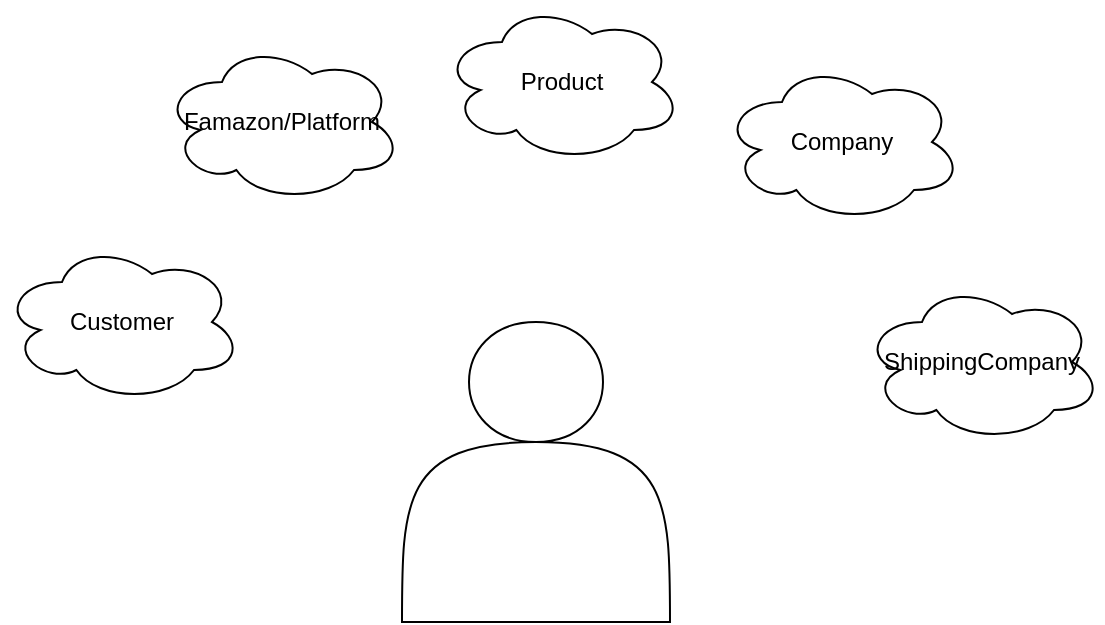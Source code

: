 <mxfile>
    <diagram id="1_umRqgCWuOfFAgZmLR7" name="Cloud diagram">
        <mxGraphModel dx="1046" dy="687" grid="1" gridSize="10" guides="1" tooltips="1" connect="1" arrows="1" fold="1" page="1" pageScale="1" pageWidth="827" pageHeight="1169" math="0" shadow="0">
            <root>
                <mxCell id="0"/>
                <mxCell id="1" parent="0"/>
                <mxCell id="2" value="" style="shape=actor;whiteSpace=wrap;html=1;" parent="1" vertex="1">
                    <mxGeometry x="330" y="240" width="134" height="150" as="geometry"/>
                </mxCell>
                <mxCell id="3" value="Famazon/Platform" style="ellipse;shape=cloud;whiteSpace=wrap;html=1;" parent="1" vertex="1">
                    <mxGeometry x="210" y="100" width="120" height="80" as="geometry"/>
                </mxCell>
                <mxCell id="6" value="Product" style="ellipse;shape=cloud;whiteSpace=wrap;html=1;" parent="1" vertex="1">
                    <mxGeometry x="350" y="80" width="120" height="80" as="geometry"/>
                </mxCell>
                <mxCell id="7" value="Company" style="ellipse;shape=cloud;whiteSpace=wrap;html=1;" parent="1" vertex="1">
                    <mxGeometry x="490" y="110" width="120" height="80" as="geometry"/>
                </mxCell>
                <mxCell id="8" value="ShippingCompany" style="ellipse;shape=cloud;whiteSpace=wrap;html=1;" parent="1" vertex="1">
                    <mxGeometry x="560" y="220" width="120" height="80" as="geometry"/>
                </mxCell>
                <mxCell id="9" value="Customer" style="ellipse;shape=cloud;whiteSpace=wrap;html=1;" parent="1" vertex="1">
                    <mxGeometry x="130" y="200" width="120" height="80" as="geometry"/>
                </mxCell>
            </root>
        </mxGraphModel>
    </diagram>
    <diagram id="BpObKBrn5clTjRcUkYWq" name="ER diagram">
        <mxGraphModel dx="1928" dy="723" grid="1" gridSize="10" guides="1" tooltips="1" connect="1" arrows="1" fold="1" page="1" pageScale="1" pageWidth="827" pageHeight="1169" math="0" shadow="0">
            <root>
                <mxCell id="HZr8x18l5bIwPJK6Bn-F-0"/>
                <mxCell id="HZr8x18l5bIwPJK6Bn-F-1" parent="HZr8x18l5bIwPJK6Bn-F-0"/>
                <mxCell id="HZr8x18l5bIwPJK6Bn-F-2" value="" style="edgeStyle=none;html=1;endArrow=none;endFill=0;" parent="HZr8x18l5bIwPJK6Bn-F-1" source="HZr8x18l5bIwPJK6Bn-F-8" target="HZr8x18l5bIwPJK6Bn-F-9" edge="1">
                    <mxGeometry relative="1" as="geometry"/>
                </mxCell>
                <mxCell id="HZr8x18l5bIwPJK6Bn-F-3" value="" style="edgeStyle=none;html=1;endArrow=none;endFill=0;" parent="HZr8x18l5bIwPJK6Bn-F-1" source="HZr8x18l5bIwPJK6Bn-F-8" target="HZr8x18l5bIwPJK6Bn-F-10" edge="1">
                    <mxGeometry relative="1" as="geometry"/>
                </mxCell>
                <mxCell id="HZr8x18l5bIwPJK6Bn-F-4" value="" style="edgeStyle=none;html=1;endArrow=none;endFill=0;" parent="HZr8x18l5bIwPJK6Bn-F-1" source="HZr8x18l5bIwPJK6Bn-F-8" target="HZr8x18l5bIwPJK6Bn-F-11" edge="1">
                    <mxGeometry relative="1" as="geometry"/>
                </mxCell>
                <mxCell id="HZr8x18l5bIwPJK6Bn-F-5" value="" style="edgeStyle=none;html=1;endArrow=none;endFill=0;startArrow=ERmany;startFill=0;" parent="HZr8x18l5bIwPJK6Bn-F-1" source="HZr8x18l5bIwPJK6Bn-F-8" edge="1">
                    <mxGeometry relative="1" as="geometry">
                        <mxPoint x="290" y="280" as="targetPoint"/>
                    </mxGeometry>
                </mxCell>
                <mxCell id="HZr8x18l5bIwPJK6Bn-F-6" style="edgeStyle=none;html=1;endArrow=none;endFill=0;" parent="HZr8x18l5bIwPJK6Bn-F-1" source="HZr8x18l5bIwPJK6Bn-F-8" target="HZr8x18l5bIwPJK6Bn-F-35" edge="1">
                    <mxGeometry relative="1" as="geometry"/>
                </mxCell>
                <mxCell id="HZr8x18l5bIwPJK6Bn-F-8" value="Customer" style="rounded=0;whiteSpace=wrap;html=1;" parent="HZr8x18l5bIwPJK6Bn-F-1" vertex="1">
                    <mxGeometry x="70" y="250" width="120" height="60" as="geometry"/>
                </mxCell>
                <mxCell id="HZr8x18l5bIwPJK6Bn-F-9" value="fName" style="ellipse;whiteSpace=wrap;html=1;rounded=0;" parent="HZr8x18l5bIwPJK6Bn-F-1" vertex="1">
                    <mxGeometry x="70" y="110" width="120" height="60" as="geometry"/>
                </mxCell>
                <mxCell id="HZr8x18l5bIwPJK6Bn-F-10" value="lName" style="ellipse;whiteSpace=wrap;html=1;rounded=0;" parent="HZr8x18l5bIwPJK6Bn-F-1" vertex="1">
                    <mxGeometry x="-70" y="120" width="120" height="60" as="geometry"/>
                </mxCell>
                <mxCell id="HZr8x18l5bIwPJK6Bn-F-11" value="fk_shippingId" style="ellipse;whiteSpace=wrap;html=1;rounded=0;" parent="HZr8x18l5bIwPJK6Bn-F-1" vertex="1">
                    <mxGeometry x="180" y="350" width="120" height="60" as="geometry"/>
                </mxCell>
                <mxCell id="HZr8x18l5bIwPJK6Bn-F-12" value="" style="edgeStyle=none;html=1;endArrow=classic;endFill=1;" parent="HZr8x18l5bIwPJK6Bn-F-1" source="HZr8x18l5bIwPJK6Bn-F-13" target="HZr8x18l5bIwPJK6Bn-F-17" edge="1">
                    <mxGeometry relative="1" as="geometry"/>
                </mxCell>
                <mxCell id="HZr8x18l5bIwPJK6Bn-F-13" value="visits" style="html=1;whiteSpace=wrap;aspect=fixed;shape=isoRectangle;" parent="HZr8x18l5bIwPJK6Bn-F-1" vertex="1">
                    <mxGeometry x="220" y="235" width="150" height="90" as="geometry"/>
                </mxCell>
                <mxCell id="HZr8x18l5bIwPJK6Bn-F-14" value="" style="edgeStyle=none;html=1;endArrow=none;endFill=0;" parent="HZr8x18l5bIwPJK6Bn-F-1" source="HZr8x18l5bIwPJK6Bn-F-17" target="HZr8x18l5bIwPJK6Bn-F-33" edge="1">
                    <mxGeometry relative="1" as="geometry"/>
                </mxCell>
                <mxCell id="HZr8x18l5bIwPJK6Bn-F-15" value="" style="edgeStyle=none;html=1;endArrow=none;endFill=0;" parent="HZr8x18l5bIwPJK6Bn-F-1" source="HZr8x18l5bIwPJK6Bn-F-17" target="HZr8x18l5bIwPJK6Bn-F-34" edge="1">
                    <mxGeometry relative="1" as="geometry"/>
                </mxCell>
                <mxCell id="HZr8x18l5bIwPJK6Bn-F-16" value="" style="edgeStyle=none;html=1;startArrow=none;startFill=0;endArrow=none;endFill=0;" parent="HZr8x18l5bIwPJK6Bn-F-1" source="HZr8x18l5bIwPJK6Bn-F-17" target="HZr8x18l5bIwPJK6Bn-F-61" edge="1">
                    <mxGeometry relative="1" as="geometry"/>
                </mxCell>
                <mxCell id="HZr8x18l5bIwPJK6Bn-F-17" value="Famazon" style="whiteSpace=wrap;html=1;" parent="HZr8x18l5bIwPJK6Bn-F-1" vertex="1">
                    <mxGeometry x="410" y="250" width="120" height="60" as="geometry"/>
                </mxCell>
                <mxCell id="HZr8x18l5bIwPJK6Bn-F-18" value="" style="edgeStyle=none;html=1;endArrow=classic;endFill=1;startArrow=none;startFill=0;" parent="HZr8x18l5bIwPJK6Bn-F-1" source="HZr8x18l5bIwPJK6Bn-F-20" target="HZr8x18l5bIwPJK6Bn-F-17" edge="1">
                    <mxGeometry relative="1" as="geometry"/>
                </mxCell>
                <mxCell id="HZr8x18l5bIwPJK6Bn-F-19" value="" style="edgeStyle=none;html=1;endArrow=ERoneToMany;endFill=0;" parent="HZr8x18l5bIwPJK6Bn-F-1" source="HZr8x18l5bIwPJK6Bn-F-20" target="HZr8x18l5bIwPJK6Bn-F-24" edge="1">
                    <mxGeometry relative="1" as="geometry"/>
                </mxCell>
                <mxCell id="HZr8x18l5bIwPJK6Bn-F-20" value="purchase" style="html=1;whiteSpace=wrap;aspect=fixed;shape=isoRectangle;" parent="HZr8x18l5bIwPJK6Bn-F-1" vertex="1">
                    <mxGeometry x="600" y="235" width="150" height="90" as="geometry"/>
                </mxCell>
                <mxCell id="HZr8x18l5bIwPJK6Bn-F-21" value="" style="edgeStyle=none;html=1;endArrow=none;endFill=0;" parent="HZr8x18l5bIwPJK6Bn-F-1" source="HZr8x18l5bIwPJK6Bn-F-24" target="HZr8x18l5bIwPJK6Bn-F-36" edge="1">
                    <mxGeometry relative="1" as="geometry"/>
                </mxCell>
                <mxCell id="HZr8x18l5bIwPJK6Bn-F-22" value="" style="edgeStyle=none;html=1;endArrow=none;endFill=0;" parent="HZr8x18l5bIwPJK6Bn-F-1" source="HZr8x18l5bIwPJK6Bn-F-24" target="HZr8x18l5bIwPJK6Bn-F-37" edge="1">
                    <mxGeometry relative="1" as="geometry"/>
                </mxCell>
                <mxCell id="HZr8x18l5bIwPJK6Bn-F-23" value="" style="edgeStyle=none;html=1;endArrow=none;endFill=0;" parent="HZr8x18l5bIwPJK6Bn-F-1" source="HZr8x18l5bIwPJK6Bn-F-24" target="HZr8x18l5bIwPJK6Bn-F-38" edge="1">
                    <mxGeometry relative="1" as="geometry"/>
                </mxCell>
                <mxCell id="HZr8x18l5bIwPJK6Bn-F-24" value="products" style="whiteSpace=wrap;html=1;" parent="HZr8x18l5bIwPJK6Bn-F-1" vertex="1">
                    <mxGeometry x="825" y="250" width="120" height="60" as="geometry"/>
                </mxCell>
                <mxCell id="HZr8x18l5bIwPJK6Bn-F-25" value="" style="edgeStyle=none;html=1;endArrow=ERmany;endFill=0;" parent="HZr8x18l5bIwPJK6Bn-F-1" source="HZr8x18l5bIwPJK6Bn-F-26" target="HZr8x18l5bIwPJK6Bn-F-24" edge="1">
                    <mxGeometry relative="1" as="geometry"/>
                </mxCell>
                <mxCell id="HZr8x18l5bIwPJK6Bn-F-26" value="receives order" style="html=1;whiteSpace=wrap;aspect=fixed;shape=isoRectangle;" parent="HZr8x18l5bIwPJK6Bn-F-1" vertex="1">
                    <mxGeometry x="812" y="550" width="150" height="90" as="geometry"/>
                </mxCell>
                <mxCell id="HZr8x18l5bIwPJK6Bn-F-27" value="" style="edgeStyle=none;html=1;endArrow=none;endFill=0;" parent="HZr8x18l5bIwPJK6Bn-F-1" source="HZr8x18l5bIwPJK6Bn-F-32" target="HZr8x18l5bIwPJK6Bn-F-41" edge="1">
                    <mxGeometry relative="1" as="geometry"/>
                </mxCell>
                <mxCell id="HZr8x18l5bIwPJK6Bn-F-28" value="" style="edgeStyle=none;html=1;endArrow=none;endFill=0;" parent="HZr8x18l5bIwPJK6Bn-F-1" source="HZr8x18l5bIwPJK6Bn-F-32" target="HZr8x18l5bIwPJK6Bn-F-44" edge="1">
                    <mxGeometry relative="1" as="geometry"/>
                </mxCell>
                <mxCell id="HZr8x18l5bIwPJK6Bn-F-29" style="edgeStyle=none;html=1;entryX=0.496;entryY=0.975;entryDx=0;entryDy=0;entryPerimeter=0;endArrow=none;endFill=0;startArrow=classic;startFill=1;" parent="HZr8x18l5bIwPJK6Bn-F-1" source="HZr8x18l5bIwPJK6Bn-F-32" target="HZr8x18l5bIwPJK6Bn-F-26" edge="1">
                    <mxGeometry relative="1" as="geometry"/>
                </mxCell>
                <mxCell id="HZr8x18l5bIwPJK6Bn-F-30" value="" style="edgeStyle=none;html=1;startArrow=none;startFill=0;endArrow=none;endFill=0;" parent="HZr8x18l5bIwPJK6Bn-F-1" source="HZr8x18l5bIwPJK6Bn-F-32" target="HZr8x18l5bIwPJK6Bn-F-59" edge="1">
                    <mxGeometry relative="1" as="geometry"/>
                </mxCell>
                <mxCell id="HZr8x18l5bIwPJK6Bn-F-31" style="edgeStyle=none;html=1;entryX=1.004;entryY=0.508;entryDx=0;entryDy=0;entryPerimeter=0;startArrow=ERmany;startFill=0;endArrow=none;endFill=0;" parent="HZr8x18l5bIwPJK6Bn-F-1" source="HZr8x18l5bIwPJK6Bn-F-32" target="HZr8x18l5bIwPJK6Bn-F-60" edge="1">
                    <mxGeometry relative="1" as="geometry"/>
                </mxCell>
                <mxCell id="HZr8x18l5bIwPJK6Bn-F-32" value="company" style="whiteSpace=wrap;html=1;" parent="HZr8x18l5bIwPJK6Bn-F-1" vertex="1">
                    <mxGeometry x="827" y="845" width="120" height="60" as="geometry"/>
                </mxCell>
                <mxCell id="HZr8x18l5bIwPJK6Bn-F-33" value="famazonId" style="ellipse;whiteSpace=wrap;html=1;" parent="HZr8x18l5bIwPJK6Bn-F-1" vertex="1">
                    <mxGeometry x="410" y="370" width="120" height="60" as="geometry"/>
                </mxCell>
                <mxCell id="HZr8x18l5bIwPJK6Bn-F-34" value="fk_productId" style="ellipse;whiteSpace=wrap;html=1;" parent="HZr8x18l5bIwPJK6Bn-F-1" vertex="1">
                    <mxGeometry x="354" y="140" width="120" height="60" as="geometry"/>
                </mxCell>
                <mxCell id="HZr8x18l5bIwPJK6Bn-F-35" value="customerID" style="ellipse;whiteSpace=wrap;html=1;" parent="HZr8x18l5bIwPJK6Bn-F-1" vertex="1">
                    <mxGeometry x="210" y="110" width="120" height="70" as="geometry"/>
                </mxCell>
                <mxCell id="HZr8x18l5bIwPJK6Bn-F-36" value="productId" style="ellipse;whiteSpace=wrap;html=1;" parent="HZr8x18l5bIwPJK6Bn-F-1" vertex="1">
                    <mxGeometry x="735" y="340" width="120" height="60" as="geometry"/>
                </mxCell>
                <mxCell id="HZr8x18l5bIwPJK6Bn-F-37" value="productName" style="ellipse;whiteSpace=wrap;html=1;" parent="HZr8x18l5bIwPJK6Bn-F-1" vertex="1">
                    <mxGeometry x="910" y="340" width="120" height="60" as="geometry"/>
                </mxCell>
                <mxCell id="HZr8x18l5bIwPJK6Bn-F-38" value="brand" style="ellipse;whiteSpace=wrap;html=1;" parent="HZr8x18l5bIwPJK6Bn-F-1" vertex="1">
                    <mxGeometry x="810" y="160" width="120" height="60" as="geometry"/>
                </mxCell>
                <mxCell id="HZr8x18l5bIwPJK6Bn-F-39" style="edgeStyle=none;html=1;endArrow=none;endFill=0;entryX=1;entryY=0;entryDx=0;entryDy=0;" parent="HZr8x18l5bIwPJK6Bn-F-1" source="HZr8x18l5bIwPJK6Bn-F-40" target="HZr8x18l5bIwPJK6Bn-F-32" edge="1">
                    <mxGeometry relative="1" as="geometry">
                        <mxPoint x="950" y="810" as="targetPoint"/>
                    </mxGeometry>
                </mxCell>
                <mxCell id="HZr8x18l5bIwPJK6Bn-F-40" value="fk_productId" style="ellipse;whiteSpace=wrap;html=1;" parent="HZr8x18l5bIwPJK6Bn-F-1" vertex="1">
                    <mxGeometry x="990" y="710" width="120" height="60" as="geometry"/>
                </mxCell>
                <mxCell id="HZr8x18l5bIwPJK6Bn-F-41" value="companyName" style="ellipse;whiteSpace=wrap;html=1;" parent="HZr8x18l5bIwPJK6Bn-F-1" vertex="1">
                    <mxGeometry x="990" y="970" width="120" height="60" as="geometry"/>
                </mxCell>
                <mxCell id="HZr8x18l5bIwPJK6Bn-F-42" style="edgeStyle=none;html=1;endArrow=none;endFill=0;" parent="HZr8x18l5bIwPJK6Bn-F-1" source="HZr8x18l5bIwPJK6Bn-F-43" target="HZr8x18l5bIwPJK6Bn-F-32" edge="1">
                    <mxGeometry relative="1" as="geometry"/>
                </mxCell>
                <mxCell id="HZr8x18l5bIwPJK6Bn-F-43" value="companyId" style="ellipse;whiteSpace=wrap;html=1;" parent="HZr8x18l5bIwPJK6Bn-F-1" vertex="1">
                    <mxGeometry x="690" y="990" width="120" height="60" as="geometry"/>
                </mxCell>
                <mxCell id="HZr8x18l5bIwPJK6Bn-F-44" value="companyAdress" style="ellipse;whiteSpace=wrap;html=1;" parent="HZr8x18l5bIwPJK6Bn-F-1" vertex="1">
                    <mxGeometry x="830" y="1000" width="120" height="60" as="geometry"/>
                </mxCell>
                <mxCell id="HZr8x18l5bIwPJK6Bn-F-45" value="" style="edgeStyle=none;html=1;endArrow=none;endFill=0;" parent="HZr8x18l5bIwPJK6Bn-F-1" source="HZr8x18l5bIwPJK6Bn-F-49" target="HZr8x18l5bIwPJK6Bn-F-50" edge="1">
                    <mxGeometry relative="1" as="geometry"/>
                </mxCell>
                <mxCell id="HZr8x18l5bIwPJK6Bn-F-46" value="" style="edgeStyle=none;html=1;endArrow=none;endFill=0;" parent="HZr8x18l5bIwPJK6Bn-F-1" source="HZr8x18l5bIwPJK6Bn-F-49" target="HZr8x18l5bIwPJK6Bn-F-51" edge="1">
                    <mxGeometry relative="1" as="geometry"/>
                </mxCell>
                <mxCell id="HZr8x18l5bIwPJK6Bn-F-47" value="" style="edgeStyle=none;html=1;endArrow=none;endFill=0;" parent="HZr8x18l5bIwPJK6Bn-F-1" source="HZr8x18l5bIwPJK6Bn-F-49" target="HZr8x18l5bIwPJK6Bn-F-58" edge="1">
                    <mxGeometry relative="1" as="geometry"/>
                </mxCell>
                <mxCell id="HZr8x18l5bIwPJK6Bn-F-48" style="edgeStyle=none;html=1;entryX=0.013;entryY=0.508;entryDx=0;entryDy=0;entryPerimeter=0;startArrow=classic;startFill=1;endArrow=none;endFill=0;" parent="HZr8x18l5bIwPJK6Bn-F-1" source="HZr8x18l5bIwPJK6Bn-F-49" target="HZr8x18l5bIwPJK6Bn-F-60" edge="1">
                    <mxGeometry relative="1" as="geometry"/>
                </mxCell>
                <mxCell id="HZr8x18l5bIwPJK6Bn-F-49" value="ShippingCompany" style="rounded=0;whiteSpace=wrap;html=1;" parent="HZr8x18l5bIwPJK6Bn-F-1" vertex="1">
                    <mxGeometry x="340" y="840" width="120" height="60" as="geometry"/>
                </mxCell>
                <mxCell id="HZr8x18l5bIwPJK6Bn-F-50" value="shippingCompanyName" style="ellipse;whiteSpace=wrap;html=1;rounded=0;" parent="HZr8x18l5bIwPJK6Bn-F-1" vertex="1">
                    <mxGeometry x="210" y="710" width="145" height="60" as="geometry"/>
                </mxCell>
                <mxCell id="HZr8x18l5bIwPJK6Bn-F-51" value="shippingCompanyId" style="ellipse;whiteSpace=wrap;html=1;rounded=0;" parent="HZr8x18l5bIwPJK6Bn-F-1" vertex="1">
                    <mxGeometry x="450" y="720" width="120" height="60" as="geometry"/>
                </mxCell>
                <mxCell id="HZr8x18l5bIwPJK6Bn-F-52" style="edgeStyle=none;html=1;endArrow=classic;endFill=1;startArrow=none;startFill=0;" parent="HZr8x18l5bIwPJK6Bn-F-1" source="HZr8x18l5bIwPJK6Bn-F-57" target="HZr8x18l5bIwPJK6Bn-F-49" edge="1">
                    <mxGeometry relative="1" as="geometry"/>
                </mxCell>
                <mxCell id="HZr8x18l5bIwPJK6Bn-F-53" style="edgeStyle=none;html=1;entryX=0.5;entryY=1;entryDx=0;entryDy=0;endArrow=ERmany;endFill=0;startArrow=none;startFill=0;" parent="HZr8x18l5bIwPJK6Bn-F-1" source="HZr8x18l5bIwPJK6Bn-F-57" target="HZr8x18l5bIwPJK6Bn-F-8" edge="1">
                    <mxGeometry relative="1" as="geometry"/>
                </mxCell>
                <mxCell id="HZr8x18l5bIwPJK6Bn-F-54" style="edgeStyle=none;html=1;entryX=0.5;entryY=0;entryDx=0;entryDy=0;startArrow=none;startFill=0;endArrow=none;endFill=0;" parent="HZr8x18l5bIwPJK6Bn-F-1" source="HZr8x18l5bIwPJK6Bn-F-57" target="HZr8x18l5bIwPJK6Bn-F-80" edge="1">
                    <mxGeometry relative="1" as="geometry"/>
                </mxCell>
                <mxCell id="HZr8x18l5bIwPJK6Bn-F-55" value="" style="edgeStyle=none;html=1;startArrow=none;startFill=0;endArrow=none;endFill=0;exitX=0.198;exitY=0.736;exitDx=0;exitDy=0;exitPerimeter=0;" parent="HZr8x18l5bIwPJK6Bn-F-1" source="HZr8x18l5bIwPJK6Bn-F-57" target="HZr8x18l5bIwPJK6Bn-F-81" edge="1">
                    <mxGeometry relative="1" as="geometry"/>
                </mxCell>
                <mxCell id="HZr8x18l5bIwPJK6Bn-F-56" value="" style="edgeStyle=none;html=1;startArrow=none;startFill=0;endArrow=none;endFill=0;exitX=0.276;exitY=0.241;exitDx=0;exitDy=0;exitPerimeter=0;" parent="HZr8x18l5bIwPJK6Bn-F-1" source="HZr8x18l5bIwPJK6Bn-F-57" target="HZr8x18l5bIwPJK6Bn-F-82" edge="1">
                    <mxGeometry relative="1" as="geometry"/>
                </mxCell>
                <mxCell id="HZr8x18l5bIwPJK6Bn-F-57" value="shipping" style="html=1;whiteSpace=wrap;aspect=fixed;shape=isoRectangle;" parent="HZr8x18l5bIwPJK6Bn-F-1" vertex="1">
                    <mxGeometry x="55" y="825" width="150" height="90" as="geometry"/>
                </mxCell>
                <mxCell id="HZr8x18l5bIwPJK6Bn-F-58" value="fk_companyId" style="ellipse;whiteSpace=wrap;html=1;rounded=0;" parent="HZr8x18l5bIwPJK6Bn-F-1" vertex="1">
                    <mxGeometry x="340" y="970" width="120" height="60" as="geometry"/>
                </mxCell>
                <mxCell id="HZr8x18l5bIwPJK6Bn-F-59" value="orderId" style="ellipse;whiteSpace=wrap;html=1;" parent="HZr8x18l5bIwPJK6Bn-F-1" vertex="1">
                    <mxGeometry x="1020" y="840" width="120" height="60" as="geometry"/>
                </mxCell>
                <mxCell id="HZr8x18l5bIwPJK6Bn-F-60" value="passes order" style="html=1;whiteSpace=wrap;aspect=fixed;shape=isoRectangle;" parent="HZr8x18l5bIwPJK6Bn-F-1" vertex="1">
                    <mxGeometry x="570" y="830" width="150" height="90" as="geometry"/>
                </mxCell>
                <mxCell id="HZr8x18l5bIwPJK6Bn-F-61" value="fk_customerId" style="ellipse;whiteSpace=wrap;html=1;" parent="HZr8x18l5bIwPJK6Bn-F-1" vertex="1">
                    <mxGeometry x="480" y="140" width="120" height="60" as="geometry"/>
                </mxCell>
                <mxCell id="HZr8x18l5bIwPJK6Bn-F-62" style="edgeStyle=none;html=1;entryX=0;entryY=0.5;entryDx=0;entryDy=0;startArrow=none;startFill=0;endArrow=none;endFill=0;" parent="HZr8x18l5bIwPJK6Bn-F-1" source="HZr8x18l5bIwPJK6Bn-F-64" target="HZr8x18l5bIwPJK6Bn-F-8" edge="1">
                    <mxGeometry relative="1" as="geometry"/>
                </mxCell>
                <mxCell id="HZr8x18l5bIwPJK6Bn-F-63" value="" style="edgeStyle=none;html=1;startArrow=none;startFill=0;endArrow=none;endFill=0;" parent="HZr8x18l5bIwPJK6Bn-F-1" source="HZr8x18l5bIwPJK6Bn-F-64" target="HZr8x18l5bIwPJK6Bn-F-72" edge="1">
                    <mxGeometry relative="1" as="geometry"/>
                </mxCell>
                <mxCell id="HZr8x18l5bIwPJK6Bn-F-64" value="created by" style="html=1;whiteSpace=wrap;aspect=fixed;shape=isoRectangle;" parent="HZr8x18l5bIwPJK6Bn-F-1" vertex="1">
                    <mxGeometry x="-210" y="235" width="150" height="90" as="geometry"/>
                </mxCell>
                <mxCell id="HZr8x18l5bIwPJK6Bn-F-68" value="" style="edgeStyle=none;html=1;startArrow=none;startFill=0;endArrow=none;endFill=0;" parent="HZr8x18l5bIwPJK6Bn-F-1" source="HZr8x18l5bIwPJK6Bn-F-72" target="HZr8x18l5bIwPJK6Bn-F-76" edge="1">
                    <mxGeometry relative="1" as="geometry"/>
                </mxCell>
                <mxCell id="HZr8x18l5bIwPJK6Bn-F-69" value="" style="edgeStyle=none;html=1;startArrow=none;startFill=0;endArrow=none;endFill=0;" parent="HZr8x18l5bIwPJK6Bn-F-1" source="HZr8x18l5bIwPJK6Bn-F-72" target="HZr8x18l5bIwPJK6Bn-F-77" edge="1">
                    <mxGeometry relative="1" as="geometry"/>
                </mxCell>
                <mxCell id="HZr8x18l5bIwPJK6Bn-F-70" value="" style="edgeStyle=none;html=1;startArrow=none;startFill=0;endArrow=none;endFill=0;" parent="HZr8x18l5bIwPJK6Bn-F-1" source="HZr8x18l5bIwPJK6Bn-F-72" target="HZr8x18l5bIwPJK6Bn-F-78" edge="1">
                    <mxGeometry relative="1" as="geometry"/>
                </mxCell>
                <mxCell id="HZr8x18l5bIwPJK6Bn-F-71" value="" style="edgeStyle=none;html=1;startArrow=none;startFill=0;endArrow=none;endFill=0;" parent="HZr8x18l5bIwPJK6Bn-F-1" source="HZr8x18l5bIwPJK6Bn-F-72" target="HZr8x18l5bIwPJK6Bn-F-79" edge="1">
                    <mxGeometry relative="1" as="geometry"/>
                </mxCell>
                <mxCell id="HZr8x18l5bIwPJK6Bn-F-72" value="Account" style="whiteSpace=wrap;html=1;" parent="HZr8x18l5bIwPJK6Bn-F-1" vertex="1">
                    <mxGeometry x="-420" y="250" width="120" height="60" as="geometry"/>
                </mxCell>
                <mxCell id="HZr8x18l5bIwPJK6Bn-F-76" value="address" style="ellipse;whiteSpace=wrap;html=1;" parent="HZr8x18l5bIwPJK6Bn-F-1" vertex="1">
                    <mxGeometry x="-580" y="120" width="120" height="60" as="geometry"/>
                </mxCell>
                <mxCell id="HZr8x18l5bIwPJK6Bn-F-77" value="username" style="ellipse;whiteSpace=wrap;html=1;" parent="HZr8x18l5bIwPJK6Bn-F-1" vertex="1">
                    <mxGeometry x="-600" y="340" width="120" height="60" as="geometry"/>
                </mxCell>
                <mxCell id="HZr8x18l5bIwPJK6Bn-F-78" value="accountId" style="ellipse;whiteSpace=wrap;html=1;" parent="HZr8x18l5bIwPJK6Bn-F-1" vertex="1">
                    <mxGeometry x="-270" y="140" width="120" height="60" as="geometry"/>
                </mxCell>
                <mxCell id="HZr8x18l5bIwPJK6Bn-F-79" value="fk_customerId" style="ellipse;whiteSpace=wrap;html=1;" parent="HZr8x18l5bIwPJK6Bn-F-1" vertex="1">
                    <mxGeometry x="-270" y="370" width="120" height="60" as="geometry"/>
                </mxCell>
                <mxCell id="HZr8x18l5bIwPJK6Bn-F-80" value="shippingId" style="ellipse;whiteSpace=wrap;html=1;rounded=0;" parent="HZr8x18l5bIwPJK6Bn-F-1" vertex="1">
                    <mxGeometry x="70" y="980" width="120" height="60" as="geometry"/>
                </mxCell>
                <mxCell id="HZr8x18l5bIwPJK6Bn-F-81" value="fk_shippingCompanyId" style="ellipse;whiteSpace=wrap;html=1;" parent="HZr8x18l5bIwPJK6Bn-F-1" vertex="1">
                    <mxGeometry x="-120" y="880" width="120" height="60" as="geometry"/>
                </mxCell>
                <mxCell id="HZr8x18l5bIwPJK6Bn-F-82" value="deliveryTime" style="ellipse;whiteSpace=wrap;html=1;" parent="HZr8x18l5bIwPJK6Bn-F-1" vertex="1">
                    <mxGeometry x="-110" y="730" width="120" height="60" as="geometry"/>
                </mxCell>
            </root>
        </mxGraphModel>
    </diagram>
    <diagram id="vRQZjLMtLoKNH1ozpUhY" name="Cloud diagram">
        <mxGraphModel dx="1308" dy="859" grid="1" gridSize="10" guides="1" tooltips="1" connect="1" arrows="1" fold="1" page="1" pageScale="1" pageWidth="827" pageHeight="1169" math="0" shadow="0">
            <root>
                <mxCell id="v-dE-zxuSy2YSCr7j2yd-0"/>
                <mxCell id="v-dE-zxuSy2YSCr7j2yd-1" parent="v-dE-zxuSy2YSCr7j2yd-0"/>
                <mxCell id="v-dE-zxuSy2YSCr7j2yd-2" value="Account" style="shape=table;startSize=30;container=1;collapsible=1;childLayout=tableLayout;fixedRows=1;rowLines=0;fontStyle=1;align=center;resizeLast=1;" parent="v-dE-zxuSy2YSCr7j2yd-1" vertex="1">
                    <mxGeometry x="10" y="190" width="180" height="160" as="geometry"/>
                </mxCell>
                <mxCell id="v-dE-zxuSy2YSCr7j2yd-3" value="" style="shape=partialRectangle;collapsible=0;dropTarget=0;pointerEvents=0;fillColor=none;top=0;left=0;bottom=1;right=0;points=[[0,0.5],[1,0.5]];portConstraint=eastwest;" parent="v-dE-zxuSy2YSCr7j2yd-2" vertex="1">
                    <mxGeometry y="30" width="180" height="30" as="geometry"/>
                </mxCell>
                <mxCell id="v-dE-zxuSy2YSCr7j2yd-4" value="PK" style="shape=partialRectangle;connectable=0;fillColor=none;top=0;left=0;bottom=0;right=0;fontStyle=1;overflow=hidden;" parent="v-dE-zxuSy2YSCr7j2yd-3" vertex="1">
                    <mxGeometry width="30" height="30" as="geometry">
                        <mxRectangle width="30" height="30" as="alternateBounds"/>
                    </mxGeometry>
                </mxCell>
                <mxCell id="v-dE-zxuSy2YSCr7j2yd-5" value="accountId: int" style="shape=partialRectangle;connectable=0;fillColor=none;top=0;left=0;bottom=0;right=0;align=left;spacingLeft=6;fontStyle=5;overflow=hidden;" parent="v-dE-zxuSy2YSCr7j2yd-3" vertex="1">
                    <mxGeometry x="30" width="150" height="30" as="geometry">
                        <mxRectangle width="150" height="30" as="alternateBounds"/>
                    </mxGeometry>
                </mxCell>
                <mxCell id="v-dE-zxuSy2YSCr7j2yd-12" value="" style="shape=partialRectangle;collapsible=0;dropTarget=0;pointerEvents=0;fillColor=none;top=0;left=0;bottom=0;right=0;points=[[0,0.5],[1,0.5]];portConstraint=eastwest;" parent="v-dE-zxuSy2YSCr7j2yd-2" vertex="1">
                    <mxGeometry y="60" width="180" height="30" as="geometry"/>
                </mxCell>
                <mxCell id="v-dE-zxuSy2YSCr7j2yd-13" value="" style="shape=partialRectangle;connectable=0;fillColor=none;top=0;left=0;bottom=0;right=0;editable=1;overflow=hidden;" parent="v-dE-zxuSy2YSCr7j2yd-12" vertex="1">
                    <mxGeometry width="30" height="30" as="geometry">
                        <mxRectangle width="30" height="30" as="alternateBounds"/>
                    </mxGeometry>
                </mxCell>
                <mxCell id="v-dE-zxuSy2YSCr7j2yd-14" value="username: string" style="shape=partialRectangle;connectable=0;fillColor=none;top=0;left=0;bottom=0;right=0;align=left;spacingLeft=6;overflow=hidden;" parent="v-dE-zxuSy2YSCr7j2yd-12" vertex="1">
                    <mxGeometry x="30" width="150" height="30" as="geometry">
                        <mxRectangle width="150" height="30" as="alternateBounds"/>
                    </mxGeometry>
                </mxCell>
                <mxCell id="v-dE-zxuSy2YSCr7j2yd-15" value="" style="shape=partialRectangle;collapsible=0;dropTarget=0;pointerEvents=0;fillColor=none;top=0;left=0;bottom=0;right=0;points=[[0,0.5],[1,0.5]];portConstraint=eastwest;" parent="v-dE-zxuSy2YSCr7j2yd-2" vertex="1">
                    <mxGeometry y="90" width="180" height="30" as="geometry"/>
                </mxCell>
                <mxCell id="v-dE-zxuSy2YSCr7j2yd-16" value="" style="shape=partialRectangle;connectable=0;fillColor=none;top=0;left=0;bottom=0;right=0;editable=1;overflow=hidden;" parent="v-dE-zxuSy2YSCr7j2yd-15" vertex="1">
                    <mxGeometry width="30" height="30" as="geometry">
                        <mxRectangle width="30" height="30" as="alternateBounds"/>
                    </mxGeometry>
                </mxCell>
                <mxCell id="v-dE-zxuSy2YSCr7j2yd-17" value="address: string" style="shape=partialRectangle;connectable=0;fillColor=none;top=0;left=0;bottom=0;right=0;align=left;spacingLeft=6;overflow=hidden;" parent="v-dE-zxuSy2YSCr7j2yd-15" vertex="1">
                    <mxGeometry x="30" width="150" height="30" as="geometry">
                        <mxRectangle width="150" height="30" as="alternateBounds"/>
                    </mxGeometry>
                </mxCell>
                <mxCell id="v-dE-zxuSy2YSCr7j2yd-21" value="" style="shape=partialRectangle;collapsible=0;dropTarget=0;pointerEvents=0;fillColor=none;top=0;left=0;bottom=0;right=0;points=[[0,0.5],[1,0.5]];portConstraint=eastwest;" parent="v-dE-zxuSy2YSCr7j2yd-2" vertex="1">
                    <mxGeometry y="120" width="180" height="30" as="geometry"/>
                </mxCell>
                <mxCell id="v-dE-zxuSy2YSCr7j2yd-22" value="" style="shape=partialRectangle;connectable=0;fillColor=none;top=0;left=0;bottom=0;right=0;editable=1;overflow=hidden;" parent="v-dE-zxuSy2YSCr7j2yd-21" vertex="1">
                    <mxGeometry width="30" height="30" as="geometry">
                        <mxRectangle width="30" height="30" as="alternateBounds"/>
                    </mxGeometry>
                </mxCell>
                <mxCell id="v-dE-zxuSy2YSCr7j2yd-23" value="fk_customerId: int" style="shape=partialRectangle;connectable=0;fillColor=none;top=0;left=0;bottom=0;right=0;align=left;spacingLeft=6;overflow=hidden;" parent="v-dE-zxuSy2YSCr7j2yd-21" vertex="1">
                    <mxGeometry x="30" width="150" height="30" as="geometry">
                        <mxRectangle width="150" height="30" as="alternateBounds"/>
                    </mxGeometry>
                </mxCell>
                <mxCell id="v-dE-zxuSy2YSCr7j2yd-24" value="Customer" style="shape=table;startSize=30;container=1;collapsible=1;childLayout=tableLayout;fixedRows=1;rowLines=0;fontStyle=1;align=center;resizeLast=1;" parent="v-dE-zxuSy2YSCr7j2yd-1" vertex="1">
                    <mxGeometry x="270" y="190" width="180" height="160" as="geometry"/>
                </mxCell>
                <mxCell id="v-dE-zxuSy2YSCr7j2yd-25" value="" style="shape=partialRectangle;collapsible=0;dropTarget=0;pointerEvents=0;fillColor=none;top=0;left=0;bottom=1;right=0;points=[[0,0.5],[1,0.5]];portConstraint=eastwest;" parent="v-dE-zxuSy2YSCr7j2yd-24" vertex="1">
                    <mxGeometry y="30" width="180" height="30" as="geometry"/>
                </mxCell>
                <mxCell id="v-dE-zxuSy2YSCr7j2yd-26" value="PK" style="shape=partialRectangle;connectable=0;fillColor=none;top=0;left=0;bottom=0;right=0;fontStyle=1;overflow=hidden;" parent="v-dE-zxuSy2YSCr7j2yd-25" vertex="1">
                    <mxGeometry width="30" height="30" as="geometry">
                        <mxRectangle width="30" height="30" as="alternateBounds"/>
                    </mxGeometry>
                </mxCell>
                <mxCell id="v-dE-zxuSy2YSCr7j2yd-27" value="customerId: int" style="shape=partialRectangle;connectable=0;fillColor=none;top=0;left=0;bottom=0;right=0;align=left;spacingLeft=6;fontStyle=5;overflow=hidden;" parent="v-dE-zxuSy2YSCr7j2yd-25" vertex="1">
                    <mxGeometry x="30" width="150" height="30" as="geometry">
                        <mxRectangle width="150" height="30" as="alternateBounds"/>
                    </mxGeometry>
                </mxCell>
                <mxCell id="v-dE-zxuSy2YSCr7j2yd-28" value="" style="shape=partialRectangle;collapsible=0;dropTarget=0;pointerEvents=0;fillColor=none;top=0;left=0;bottom=0;right=0;points=[[0,0.5],[1,0.5]];portConstraint=eastwest;" parent="v-dE-zxuSy2YSCr7j2yd-24" vertex="1">
                    <mxGeometry y="60" width="180" height="30" as="geometry"/>
                </mxCell>
                <mxCell id="v-dE-zxuSy2YSCr7j2yd-29" value="" style="shape=partialRectangle;connectable=0;fillColor=none;top=0;left=0;bottom=0;right=0;editable=1;overflow=hidden;" parent="v-dE-zxuSy2YSCr7j2yd-28" vertex="1">
                    <mxGeometry width="30" height="30" as="geometry">
                        <mxRectangle width="30" height="30" as="alternateBounds"/>
                    </mxGeometry>
                </mxCell>
                <mxCell id="v-dE-zxuSy2YSCr7j2yd-30" value="fName: string" style="shape=partialRectangle;connectable=0;fillColor=none;top=0;left=0;bottom=0;right=0;align=left;spacingLeft=6;overflow=hidden;" parent="v-dE-zxuSy2YSCr7j2yd-28" vertex="1">
                    <mxGeometry x="30" width="150" height="30" as="geometry">
                        <mxRectangle width="150" height="30" as="alternateBounds"/>
                    </mxGeometry>
                </mxCell>
                <mxCell id="v-dE-zxuSy2YSCr7j2yd-31" value="" style="shape=partialRectangle;collapsible=0;dropTarget=0;pointerEvents=0;fillColor=none;top=0;left=0;bottom=0;right=0;points=[[0,0.5],[1,0.5]];portConstraint=eastwest;" parent="v-dE-zxuSy2YSCr7j2yd-24" vertex="1">
                    <mxGeometry y="90" width="180" height="30" as="geometry"/>
                </mxCell>
                <mxCell id="v-dE-zxuSy2YSCr7j2yd-32" value="" style="shape=partialRectangle;connectable=0;fillColor=none;top=0;left=0;bottom=0;right=0;editable=1;overflow=hidden;" parent="v-dE-zxuSy2YSCr7j2yd-31" vertex="1">
                    <mxGeometry width="30" height="30" as="geometry">
                        <mxRectangle width="30" height="30" as="alternateBounds"/>
                    </mxGeometry>
                </mxCell>
                <mxCell id="v-dE-zxuSy2YSCr7j2yd-33" value="lName: string" style="shape=partialRectangle;connectable=0;fillColor=none;top=0;left=0;bottom=0;right=0;align=left;spacingLeft=6;overflow=hidden;" parent="v-dE-zxuSy2YSCr7j2yd-31" vertex="1">
                    <mxGeometry x="30" width="150" height="30" as="geometry">
                        <mxRectangle width="150" height="30" as="alternateBounds"/>
                    </mxGeometry>
                </mxCell>
                <mxCell id="v-dE-zxuSy2YSCr7j2yd-37" value="" style="shape=partialRectangle;collapsible=0;dropTarget=0;pointerEvents=0;fillColor=none;top=0;left=0;bottom=0;right=0;points=[[0,0.5],[1,0.5]];portConstraint=eastwest;" parent="v-dE-zxuSy2YSCr7j2yd-24" vertex="1">
                    <mxGeometry y="120" width="180" height="30" as="geometry"/>
                </mxCell>
                <mxCell id="v-dE-zxuSy2YSCr7j2yd-38" value="" style="shape=partialRectangle;connectable=0;fillColor=none;top=0;left=0;bottom=0;right=0;editable=1;overflow=hidden;" parent="v-dE-zxuSy2YSCr7j2yd-37" vertex="1">
                    <mxGeometry width="30" height="30" as="geometry">
                        <mxRectangle width="30" height="30" as="alternateBounds"/>
                    </mxGeometry>
                </mxCell>
                <mxCell id="v-dE-zxuSy2YSCr7j2yd-39" value="fk_shippingId: Int" style="shape=partialRectangle;connectable=0;fillColor=none;top=0;left=0;bottom=0;right=0;align=left;spacingLeft=6;overflow=hidden;" parent="v-dE-zxuSy2YSCr7j2yd-37" vertex="1">
                    <mxGeometry x="30" width="150" height="30" as="geometry">
                        <mxRectangle width="150" height="30" as="alternateBounds"/>
                    </mxGeometry>
                </mxCell>
                <mxCell id="v-dE-zxuSy2YSCr7j2yd-40" value="Famazon" style="shape=table;startSize=30;container=1;collapsible=1;childLayout=tableLayout;fixedRows=1;rowLines=0;fontStyle=1;align=center;resizeLast=1;" parent="v-dE-zxuSy2YSCr7j2yd-1" vertex="1">
                    <mxGeometry x="530" y="190" width="180" height="130" as="geometry"/>
                </mxCell>
                <mxCell id="v-dE-zxuSy2YSCr7j2yd-41" value="" style="shape=partialRectangle;collapsible=0;dropTarget=0;pointerEvents=0;fillColor=none;top=0;left=0;bottom=1;right=0;points=[[0,0.5],[1,0.5]];portConstraint=eastwest;" parent="v-dE-zxuSy2YSCr7j2yd-40" vertex="1">
                    <mxGeometry y="30" width="180" height="30" as="geometry"/>
                </mxCell>
                <mxCell id="v-dE-zxuSy2YSCr7j2yd-42" value="PK" style="shape=partialRectangle;connectable=0;fillColor=none;top=0;left=0;bottom=0;right=0;fontStyle=1;overflow=hidden;" parent="v-dE-zxuSy2YSCr7j2yd-41" vertex="1">
                    <mxGeometry width="30" height="30" as="geometry">
                        <mxRectangle width="30" height="30" as="alternateBounds"/>
                    </mxGeometry>
                </mxCell>
                <mxCell id="v-dE-zxuSy2YSCr7j2yd-43" value="famazonId: int" style="shape=partialRectangle;connectable=0;fillColor=none;top=0;left=0;bottom=0;right=0;align=left;spacingLeft=6;fontStyle=5;overflow=hidden;" parent="v-dE-zxuSy2YSCr7j2yd-41" vertex="1">
                    <mxGeometry x="30" width="150" height="30" as="geometry">
                        <mxRectangle width="150" height="30" as="alternateBounds"/>
                    </mxGeometry>
                </mxCell>
                <mxCell id="v-dE-zxuSy2YSCr7j2yd-44" value="" style="shape=partialRectangle;collapsible=0;dropTarget=0;pointerEvents=0;fillColor=none;top=0;left=0;bottom=0;right=0;points=[[0,0.5],[1,0.5]];portConstraint=eastwest;" parent="v-dE-zxuSy2YSCr7j2yd-40" vertex="1">
                    <mxGeometry y="60" width="180" height="30" as="geometry"/>
                </mxCell>
                <mxCell id="v-dE-zxuSy2YSCr7j2yd-45" value="" style="shape=partialRectangle;connectable=0;fillColor=none;top=0;left=0;bottom=0;right=0;editable=1;overflow=hidden;" parent="v-dE-zxuSy2YSCr7j2yd-44" vertex="1">
                    <mxGeometry width="30" height="30" as="geometry">
                        <mxRectangle width="30" height="30" as="alternateBounds"/>
                    </mxGeometry>
                </mxCell>
                <mxCell id="v-dE-zxuSy2YSCr7j2yd-46" value="fk_cusomterId: int" style="shape=partialRectangle;connectable=0;fillColor=none;top=0;left=0;bottom=0;right=0;align=left;spacingLeft=6;overflow=hidden;" parent="v-dE-zxuSy2YSCr7j2yd-44" vertex="1">
                    <mxGeometry x="30" width="150" height="30" as="geometry">
                        <mxRectangle width="150" height="30" as="alternateBounds"/>
                    </mxGeometry>
                </mxCell>
                <mxCell id="v-dE-zxuSy2YSCr7j2yd-47" value="" style="shape=partialRectangle;collapsible=0;dropTarget=0;pointerEvents=0;fillColor=none;top=0;left=0;bottom=0;right=0;points=[[0,0.5],[1,0.5]];portConstraint=eastwest;" parent="v-dE-zxuSy2YSCr7j2yd-40" vertex="1">
                    <mxGeometry y="90" width="180" height="30" as="geometry"/>
                </mxCell>
                <mxCell id="v-dE-zxuSy2YSCr7j2yd-48" value="" style="shape=partialRectangle;connectable=0;fillColor=none;top=0;left=0;bottom=0;right=0;editable=1;overflow=hidden;" parent="v-dE-zxuSy2YSCr7j2yd-47" vertex="1">
                    <mxGeometry width="30" height="30" as="geometry">
                        <mxRectangle width="30" height="30" as="alternateBounds"/>
                    </mxGeometry>
                </mxCell>
                <mxCell id="v-dE-zxuSy2YSCr7j2yd-49" value="fk_productId: int" style="shape=partialRectangle;connectable=0;fillColor=none;top=0;left=0;bottom=0;right=0;align=left;spacingLeft=6;overflow=hidden;" parent="v-dE-zxuSy2YSCr7j2yd-47" vertex="1">
                    <mxGeometry x="30" width="150" height="30" as="geometry">
                        <mxRectangle width="150" height="30" as="alternateBounds"/>
                    </mxGeometry>
                </mxCell>
                <mxCell id="v-dE-zxuSy2YSCr7j2yd-60" value="products" style="shape=table;startSize=30;container=1;collapsible=1;childLayout=tableLayout;fixedRows=1;rowLines=0;fontStyle=1;align=center;resizeLast=1;" parent="v-dE-zxuSy2YSCr7j2yd-1" vertex="1">
                    <mxGeometry x="760" y="190" width="180" height="130" as="geometry"/>
                </mxCell>
                <mxCell id="v-dE-zxuSy2YSCr7j2yd-61" value="" style="shape=partialRectangle;collapsible=0;dropTarget=0;pointerEvents=0;fillColor=none;top=0;left=0;bottom=1;right=0;points=[[0,0.5],[1,0.5]];portConstraint=eastwest;" parent="v-dE-zxuSy2YSCr7j2yd-60" vertex="1">
                    <mxGeometry y="30" width="180" height="30" as="geometry"/>
                </mxCell>
                <mxCell id="v-dE-zxuSy2YSCr7j2yd-62" value="PK" style="shape=partialRectangle;connectable=0;fillColor=none;top=0;left=0;bottom=0;right=0;fontStyle=1;overflow=hidden;" parent="v-dE-zxuSy2YSCr7j2yd-61" vertex="1">
                    <mxGeometry width="30" height="30" as="geometry">
                        <mxRectangle width="30" height="30" as="alternateBounds"/>
                    </mxGeometry>
                </mxCell>
                <mxCell id="v-dE-zxuSy2YSCr7j2yd-63" value="productId: int" style="shape=partialRectangle;connectable=0;fillColor=none;top=0;left=0;bottom=0;right=0;align=left;spacingLeft=6;fontStyle=5;overflow=hidden;" parent="v-dE-zxuSy2YSCr7j2yd-61" vertex="1">
                    <mxGeometry x="30" width="150" height="30" as="geometry">
                        <mxRectangle width="150" height="30" as="alternateBounds"/>
                    </mxGeometry>
                </mxCell>
                <mxCell id="v-dE-zxuSy2YSCr7j2yd-64" value="" style="shape=partialRectangle;collapsible=0;dropTarget=0;pointerEvents=0;fillColor=none;top=0;left=0;bottom=0;right=0;points=[[0,0.5],[1,0.5]];portConstraint=eastwest;" parent="v-dE-zxuSy2YSCr7j2yd-60" vertex="1">
                    <mxGeometry y="60" width="180" height="30" as="geometry"/>
                </mxCell>
                <mxCell id="v-dE-zxuSy2YSCr7j2yd-65" value="" style="shape=partialRectangle;connectable=0;fillColor=none;top=0;left=0;bottom=0;right=0;editable=1;overflow=hidden;" parent="v-dE-zxuSy2YSCr7j2yd-64" vertex="1">
                    <mxGeometry width="30" height="30" as="geometry">
                        <mxRectangle width="30" height="30" as="alternateBounds"/>
                    </mxGeometry>
                </mxCell>
                <mxCell id="v-dE-zxuSy2YSCr7j2yd-66" value="brand: string" style="shape=partialRectangle;connectable=0;fillColor=none;top=0;left=0;bottom=0;right=0;align=left;spacingLeft=6;overflow=hidden;" parent="v-dE-zxuSy2YSCr7j2yd-64" vertex="1">
                    <mxGeometry x="30" width="150" height="30" as="geometry">
                        <mxRectangle width="150" height="30" as="alternateBounds"/>
                    </mxGeometry>
                </mxCell>
                <mxCell id="v-dE-zxuSy2YSCr7j2yd-67" value="" style="shape=partialRectangle;collapsible=0;dropTarget=0;pointerEvents=0;fillColor=none;top=0;left=0;bottom=0;right=0;points=[[0,0.5],[1,0.5]];portConstraint=eastwest;" parent="v-dE-zxuSy2YSCr7j2yd-60" vertex="1">
                    <mxGeometry y="90" width="180" height="30" as="geometry"/>
                </mxCell>
                <mxCell id="v-dE-zxuSy2YSCr7j2yd-68" value="" style="shape=partialRectangle;connectable=0;fillColor=none;top=0;left=0;bottom=0;right=0;editable=1;overflow=hidden;" parent="v-dE-zxuSy2YSCr7j2yd-67" vertex="1">
                    <mxGeometry width="30" height="30" as="geometry">
                        <mxRectangle width="30" height="30" as="alternateBounds"/>
                    </mxGeometry>
                </mxCell>
                <mxCell id="v-dE-zxuSy2YSCr7j2yd-69" value="productName: string" style="shape=partialRectangle;connectable=0;fillColor=none;top=0;left=0;bottom=0;right=0;align=left;spacingLeft=6;overflow=hidden;" parent="v-dE-zxuSy2YSCr7j2yd-67" vertex="1">
                    <mxGeometry x="30" width="150" height="30" as="geometry">
                        <mxRectangle width="150" height="30" as="alternateBounds"/>
                    </mxGeometry>
                </mxCell>
                <mxCell id="v-dE-zxuSy2YSCr7j2yd-70" value="company" style="shape=table;startSize=30;container=1;collapsible=1;childLayout=tableLayout;fixedRows=1;rowLines=0;fontStyle=1;align=center;resizeLast=1;" parent="v-dE-zxuSy2YSCr7j2yd-1" vertex="1">
                    <mxGeometry x="750" y="510" width="180" height="190" as="geometry"/>
                </mxCell>
                <mxCell id="v-dE-zxuSy2YSCr7j2yd-71" value="" style="shape=partialRectangle;collapsible=0;dropTarget=0;pointerEvents=0;fillColor=none;top=0;left=0;bottom=1;right=0;points=[[0,0.5],[1,0.5]];portConstraint=eastwest;" parent="v-dE-zxuSy2YSCr7j2yd-70" vertex="1">
                    <mxGeometry y="30" width="180" height="30" as="geometry"/>
                </mxCell>
                <mxCell id="v-dE-zxuSy2YSCr7j2yd-72" value="PK" style="shape=partialRectangle;connectable=0;fillColor=none;top=0;left=0;bottom=0;right=0;fontStyle=1;overflow=hidden;" parent="v-dE-zxuSy2YSCr7j2yd-71" vertex="1">
                    <mxGeometry width="30" height="30" as="geometry">
                        <mxRectangle width="30" height="30" as="alternateBounds"/>
                    </mxGeometry>
                </mxCell>
                <mxCell id="v-dE-zxuSy2YSCr7j2yd-73" value="companyId: int" style="shape=partialRectangle;connectable=0;fillColor=none;top=0;left=0;bottom=0;right=0;align=left;spacingLeft=6;fontStyle=5;overflow=hidden;" parent="v-dE-zxuSy2YSCr7j2yd-71" vertex="1">
                    <mxGeometry x="30" width="150" height="30" as="geometry">
                        <mxRectangle width="150" height="30" as="alternateBounds"/>
                    </mxGeometry>
                </mxCell>
                <mxCell id="v-dE-zxuSy2YSCr7j2yd-74" value="" style="shape=partialRectangle;collapsible=0;dropTarget=0;pointerEvents=0;fillColor=none;top=0;left=0;bottom=0;right=0;points=[[0,0.5],[1,0.5]];portConstraint=eastwest;" parent="v-dE-zxuSy2YSCr7j2yd-70" vertex="1">
                    <mxGeometry y="60" width="180" height="30" as="geometry"/>
                </mxCell>
                <mxCell id="v-dE-zxuSy2YSCr7j2yd-75" value="" style="shape=partialRectangle;connectable=0;fillColor=none;top=0;left=0;bottom=0;right=0;editable=1;overflow=hidden;" parent="v-dE-zxuSy2YSCr7j2yd-74" vertex="1">
                    <mxGeometry width="30" height="30" as="geometry">
                        <mxRectangle width="30" height="30" as="alternateBounds"/>
                    </mxGeometry>
                </mxCell>
                <mxCell id="v-dE-zxuSy2YSCr7j2yd-76" value="companyName: string" style="shape=partialRectangle;connectable=0;fillColor=none;top=0;left=0;bottom=0;right=0;align=left;spacingLeft=6;overflow=hidden;" parent="v-dE-zxuSy2YSCr7j2yd-74" vertex="1">
                    <mxGeometry x="30" width="150" height="30" as="geometry">
                        <mxRectangle width="150" height="30" as="alternateBounds"/>
                    </mxGeometry>
                </mxCell>
                <mxCell id="v-dE-zxuSy2YSCr7j2yd-77" value="" style="shape=partialRectangle;collapsible=0;dropTarget=0;pointerEvents=0;fillColor=none;top=0;left=0;bottom=0;right=0;points=[[0,0.5],[1,0.5]];portConstraint=eastwest;" parent="v-dE-zxuSy2YSCr7j2yd-70" vertex="1">
                    <mxGeometry y="90" width="180" height="30" as="geometry"/>
                </mxCell>
                <mxCell id="v-dE-zxuSy2YSCr7j2yd-78" value="" style="shape=partialRectangle;connectable=0;fillColor=none;top=0;left=0;bottom=0;right=0;editable=1;overflow=hidden;" parent="v-dE-zxuSy2YSCr7j2yd-77" vertex="1">
                    <mxGeometry width="30" height="30" as="geometry">
                        <mxRectangle width="30" height="30" as="alternateBounds"/>
                    </mxGeometry>
                </mxCell>
                <mxCell id="v-dE-zxuSy2YSCr7j2yd-79" value="companyAdress: string" style="shape=partialRectangle;connectable=0;fillColor=none;top=0;left=0;bottom=0;right=0;align=left;spacingLeft=6;overflow=hidden;" parent="v-dE-zxuSy2YSCr7j2yd-77" vertex="1">
                    <mxGeometry x="30" width="150" height="30" as="geometry">
                        <mxRectangle width="150" height="30" as="alternateBounds"/>
                    </mxGeometry>
                </mxCell>
                <mxCell id="v-dE-zxuSy2YSCr7j2yd-80" value="" style="shape=partialRectangle;collapsible=0;dropTarget=0;pointerEvents=0;fillColor=none;top=0;left=0;bottom=0;right=0;points=[[0,0.5],[1,0.5]];portConstraint=eastwest;" parent="v-dE-zxuSy2YSCr7j2yd-70" vertex="1">
                    <mxGeometry y="120" width="180" height="30" as="geometry"/>
                </mxCell>
                <mxCell id="v-dE-zxuSy2YSCr7j2yd-81" value="" style="shape=partialRectangle;connectable=0;fillColor=none;top=0;left=0;bottom=0;right=0;editable=1;overflow=hidden;" parent="v-dE-zxuSy2YSCr7j2yd-80" vertex="1">
                    <mxGeometry width="30" height="30" as="geometry">
                        <mxRectangle width="30" height="30" as="alternateBounds"/>
                    </mxGeometry>
                </mxCell>
                <mxCell id="v-dE-zxuSy2YSCr7j2yd-82" value="orderId: int" style="shape=partialRectangle;connectable=0;fillColor=none;top=0;left=0;bottom=0;right=0;align=left;spacingLeft=6;overflow=hidden;" parent="v-dE-zxuSy2YSCr7j2yd-80" vertex="1">
                    <mxGeometry x="30" width="150" height="30" as="geometry">
                        <mxRectangle width="150" height="30" as="alternateBounds"/>
                    </mxGeometry>
                </mxCell>
                <mxCell id="v-dE-zxuSy2YSCr7j2yd-83" value="" style="shape=partialRectangle;collapsible=0;dropTarget=0;pointerEvents=0;fillColor=none;top=0;left=0;bottom=0;right=0;points=[[0,0.5],[1,0.5]];portConstraint=eastwest;" parent="v-dE-zxuSy2YSCr7j2yd-70" vertex="1">
                    <mxGeometry y="150" width="180" height="30" as="geometry"/>
                </mxCell>
                <mxCell id="v-dE-zxuSy2YSCr7j2yd-84" value="" style="shape=partialRectangle;connectable=0;fillColor=none;top=0;left=0;bottom=0;right=0;editable=1;overflow=hidden;" parent="v-dE-zxuSy2YSCr7j2yd-83" vertex="1">
                    <mxGeometry width="30" height="30" as="geometry">
                        <mxRectangle width="30" height="30" as="alternateBounds"/>
                    </mxGeometry>
                </mxCell>
                <mxCell id="v-dE-zxuSy2YSCr7j2yd-85" value="fk_productId: int" style="shape=partialRectangle;connectable=0;fillColor=none;top=0;left=0;bottom=0;right=0;align=left;spacingLeft=6;overflow=hidden;" parent="v-dE-zxuSy2YSCr7j2yd-83" vertex="1">
                    <mxGeometry x="30" width="150" height="30" as="geometry">
                        <mxRectangle width="150" height="30" as="alternateBounds"/>
                    </mxGeometry>
                </mxCell>
                <mxCell id="v-dE-zxuSy2YSCr7j2yd-86" value="ShippingCompany" style="shape=table;startSize=30;container=1;collapsible=1;childLayout=tableLayout;fixedRows=1;rowLines=0;fontStyle=1;align=center;resizeLast=1;" parent="v-dE-zxuSy2YSCr7j2yd-1" vertex="1">
                    <mxGeometry x="490" y="540" width="220" height="130" as="geometry"/>
                </mxCell>
                <mxCell id="v-dE-zxuSy2YSCr7j2yd-87" value="" style="shape=partialRectangle;collapsible=0;dropTarget=0;pointerEvents=0;fillColor=none;top=0;left=0;bottom=1;right=0;points=[[0,0.5],[1,0.5]];portConstraint=eastwest;" parent="v-dE-zxuSy2YSCr7j2yd-86" vertex="1">
                    <mxGeometry y="30" width="220" height="30" as="geometry"/>
                </mxCell>
                <mxCell id="v-dE-zxuSy2YSCr7j2yd-88" value="PK" style="shape=partialRectangle;connectable=0;fillColor=none;top=0;left=0;bottom=0;right=0;fontStyle=1;overflow=hidden;" parent="v-dE-zxuSy2YSCr7j2yd-87" vertex="1">
                    <mxGeometry width="30" height="30" as="geometry">
                        <mxRectangle width="30" height="30" as="alternateBounds"/>
                    </mxGeometry>
                </mxCell>
                <mxCell id="v-dE-zxuSy2YSCr7j2yd-89" value="shippingCompanyId: int" style="shape=partialRectangle;connectable=0;fillColor=none;top=0;left=0;bottom=0;right=0;align=left;spacingLeft=6;fontStyle=5;overflow=hidden;" parent="v-dE-zxuSy2YSCr7j2yd-87" vertex="1">
                    <mxGeometry x="30" width="190" height="30" as="geometry">
                        <mxRectangle width="190" height="30" as="alternateBounds"/>
                    </mxGeometry>
                </mxCell>
                <mxCell id="v-dE-zxuSy2YSCr7j2yd-90" value="" style="shape=partialRectangle;collapsible=0;dropTarget=0;pointerEvents=0;fillColor=none;top=0;left=0;bottom=0;right=0;points=[[0,0.5],[1,0.5]];portConstraint=eastwest;" parent="v-dE-zxuSy2YSCr7j2yd-86" vertex="1">
                    <mxGeometry y="60" width="220" height="30" as="geometry"/>
                </mxCell>
                <mxCell id="v-dE-zxuSy2YSCr7j2yd-91" value="" style="shape=partialRectangle;connectable=0;fillColor=none;top=0;left=0;bottom=0;right=0;editable=1;overflow=hidden;" parent="v-dE-zxuSy2YSCr7j2yd-90" vertex="1">
                    <mxGeometry width="30" height="30" as="geometry">
                        <mxRectangle width="30" height="30" as="alternateBounds"/>
                    </mxGeometry>
                </mxCell>
                <mxCell id="v-dE-zxuSy2YSCr7j2yd-92" value="shippingCompanyName: string" style="shape=partialRectangle;connectable=0;fillColor=none;top=0;left=0;bottom=0;right=0;align=left;spacingLeft=6;overflow=hidden;" parent="v-dE-zxuSy2YSCr7j2yd-90" vertex="1">
                    <mxGeometry x="30" width="190" height="30" as="geometry">
                        <mxRectangle width="190" height="30" as="alternateBounds"/>
                    </mxGeometry>
                </mxCell>
                <mxCell id="v-dE-zxuSy2YSCr7j2yd-93" value="" style="shape=partialRectangle;collapsible=0;dropTarget=0;pointerEvents=0;fillColor=none;top=0;left=0;bottom=0;right=0;points=[[0,0.5],[1,0.5]];portConstraint=eastwest;" parent="v-dE-zxuSy2YSCr7j2yd-86" vertex="1">
                    <mxGeometry y="90" width="220" height="30" as="geometry"/>
                </mxCell>
                <mxCell id="v-dE-zxuSy2YSCr7j2yd-94" value="" style="shape=partialRectangle;connectable=0;fillColor=none;top=0;left=0;bottom=0;right=0;editable=1;overflow=hidden;" parent="v-dE-zxuSy2YSCr7j2yd-93" vertex="1">
                    <mxGeometry width="30" height="30" as="geometry">
                        <mxRectangle width="30" height="30" as="alternateBounds"/>
                    </mxGeometry>
                </mxCell>
                <mxCell id="v-dE-zxuSy2YSCr7j2yd-95" value="fk_companyId: int" style="shape=partialRectangle;connectable=0;fillColor=none;top=0;left=0;bottom=0;right=0;align=left;spacingLeft=6;overflow=hidden;" parent="v-dE-zxuSy2YSCr7j2yd-93" vertex="1">
                    <mxGeometry x="30" width="190" height="30" as="geometry">
                        <mxRectangle width="190" height="30" as="alternateBounds"/>
                    </mxGeometry>
                </mxCell>
                <mxCell id="v-dE-zxuSy2YSCr7j2yd-96" value="shipping" style="shape=table;startSize=30;container=1;collapsible=1;childLayout=tableLayout;fixedRows=1;rowLines=0;fontStyle=1;align=center;resizeLast=1;" parent="v-dE-zxuSy2YSCr7j2yd-1" vertex="1">
                    <mxGeometry x="210" y="540" width="204" height="130" as="geometry"/>
                </mxCell>
                <mxCell id="v-dE-zxuSy2YSCr7j2yd-97" value="" style="shape=partialRectangle;collapsible=0;dropTarget=0;pointerEvents=0;fillColor=none;top=0;left=0;bottom=1;right=0;points=[[0,0.5],[1,0.5]];portConstraint=eastwest;" parent="v-dE-zxuSy2YSCr7j2yd-96" vertex="1">
                    <mxGeometry y="30" width="204" height="30" as="geometry"/>
                </mxCell>
                <mxCell id="v-dE-zxuSy2YSCr7j2yd-98" value="PK" style="shape=partialRectangle;connectable=0;fillColor=none;top=0;left=0;bottom=0;right=0;fontStyle=1;overflow=hidden;" parent="v-dE-zxuSy2YSCr7j2yd-97" vertex="1">
                    <mxGeometry width="30" height="30" as="geometry">
                        <mxRectangle width="30" height="30" as="alternateBounds"/>
                    </mxGeometry>
                </mxCell>
                <mxCell id="v-dE-zxuSy2YSCr7j2yd-99" value="shippingId: int" style="shape=partialRectangle;connectable=0;fillColor=none;top=0;left=0;bottom=0;right=0;align=left;spacingLeft=6;fontStyle=5;overflow=hidden;" parent="v-dE-zxuSy2YSCr7j2yd-97" vertex="1">
                    <mxGeometry x="30" width="174" height="30" as="geometry">
                        <mxRectangle width="174" height="30" as="alternateBounds"/>
                    </mxGeometry>
                </mxCell>
                <mxCell id="v-dE-zxuSy2YSCr7j2yd-100" value="" style="shape=partialRectangle;collapsible=0;dropTarget=0;pointerEvents=0;fillColor=none;top=0;left=0;bottom=0;right=0;points=[[0,0.5],[1,0.5]];portConstraint=eastwest;" parent="v-dE-zxuSy2YSCr7j2yd-96" vertex="1">
                    <mxGeometry y="60" width="204" height="30" as="geometry"/>
                </mxCell>
                <mxCell id="v-dE-zxuSy2YSCr7j2yd-101" value="" style="shape=partialRectangle;connectable=0;fillColor=none;top=0;left=0;bottom=0;right=0;editable=1;overflow=hidden;" parent="v-dE-zxuSy2YSCr7j2yd-100" vertex="1">
                    <mxGeometry width="30" height="30" as="geometry">
                        <mxRectangle width="30" height="30" as="alternateBounds"/>
                    </mxGeometry>
                </mxCell>
                <mxCell id="v-dE-zxuSy2YSCr7j2yd-102" value="deliveryTime: date" style="shape=partialRectangle;connectable=0;fillColor=none;top=0;left=0;bottom=0;right=0;align=left;spacingLeft=6;overflow=hidden;" parent="v-dE-zxuSy2YSCr7j2yd-100" vertex="1">
                    <mxGeometry x="30" width="174" height="30" as="geometry">
                        <mxRectangle width="174" height="30" as="alternateBounds"/>
                    </mxGeometry>
                </mxCell>
                <mxCell id="v-dE-zxuSy2YSCr7j2yd-103" value="" style="shape=partialRectangle;collapsible=0;dropTarget=0;pointerEvents=0;fillColor=none;top=0;left=0;bottom=0;right=0;points=[[0,0.5],[1,0.5]];portConstraint=eastwest;" parent="v-dE-zxuSy2YSCr7j2yd-96" vertex="1">
                    <mxGeometry y="90" width="204" height="30" as="geometry"/>
                </mxCell>
                <mxCell id="v-dE-zxuSy2YSCr7j2yd-104" value="" style="shape=partialRectangle;connectable=0;fillColor=none;top=0;left=0;bottom=0;right=0;editable=1;overflow=hidden;" parent="v-dE-zxuSy2YSCr7j2yd-103" vertex="1">
                    <mxGeometry width="30" height="30" as="geometry">
                        <mxRectangle width="30" height="30" as="alternateBounds"/>
                    </mxGeometry>
                </mxCell>
                <mxCell id="v-dE-zxuSy2YSCr7j2yd-105" value="fk_shippingCompanyId: int" style="shape=partialRectangle;connectable=0;fillColor=none;top=0;left=0;bottom=0;right=0;align=left;spacingLeft=6;overflow=hidden;" parent="v-dE-zxuSy2YSCr7j2yd-103" vertex="1">
                    <mxGeometry x="30" width="174" height="30" as="geometry">
                        <mxRectangle width="174" height="30" as="alternateBounds"/>
                    </mxGeometry>
                </mxCell>
                <mxCell id="v-dE-zxuSy2YSCr7j2yd-106" style="edgeStyle=orthogonalEdgeStyle;html=1;entryX=1;entryY=0.5;entryDx=0;entryDy=0;exitX=0;exitY=0.5;exitDx=0;exitDy=0;endArrow=ERone;endFill=0;startArrow=ERone;startFill=0;" parent="v-dE-zxuSy2YSCr7j2yd-1" source="v-dE-zxuSy2YSCr7j2yd-25" target="v-dE-zxuSy2YSCr7j2yd-21" edge="1">
                    <mxGeometry relative="1" as="geometry"/>
                </mxCell>
                <mxCell id="v-dE-zxuSy2YSCr7j2yd-107" style="edgeStyle=orthogonalEdgeStyle;html=1;entryX=0;entryY=0.5;entryDx=0;entryDy=0;startArrow=ERmany;startFill=0;endArrow=ERone;endFill=0;" parent="v-dE-zxuSy2YSCr7j2yd-1" source="v-dE-zxuSy2YSCr7j2yd-25" target="v-dE-zxuSy2YSCr7j2yd-44" edge="1">
                    <mxGeometry relative="1" as="geometry"/>
                </mxCell>
                <mxCell id="v-dE-zxuSy2YSCr7j2yd-109" style="edgeStyle=orthogonalEdgeStyle;html=1;entryX=1;entryY=0.5;entryDx=0;entryDy=0;startArrow=ERmany;startFill=0;endArrow=ERone;endFill=0;" parent="v-dE-zxuSy2YSCr7j2yd-1" source="v-dE-zxuSy2YSCr7j2yd-83" target="v-dE-zxuSy2YSCr7j2yd-61" edge="1">
                    <mxGeometry relative="1" as="geometry"/>
                </mxCell>
                <mxCell id="v-dE-zxuSy2YSCr7j2yd-110" style="edgeStyle=orthogonalEdgeStyle;html=1;entryX=0.996;entryY=0.757;entryDx=0;entryDy=0;entryPerimeter=0;startArrow=ERmany;startFill=0;endArrow=ERone;endFill=0;" parent="v-dE-zxuSy2YSCr7j2yd-1" source="v-dE-zxuSy2YSCr7j2yd-71" target="v-dE-zxuSy2YSCr7j2yd-90" edge="1">
                    <mxGeometry relative="1" as="geometry"/>
                </mxCell>
                <mxCell id="v-dE-zxuSy2YSCr7j2yd-111" style="edgeStyle=orthogonalEdgeStyle;html=1;entryX=0;entryY=0.5;entryDx=0;entryDy=0;startArrow=ERone;startFill=0;endArrow=ERone;endFill=0;" parent="v-dE-zxuSy2YSCr7j2yd-1" source="v-dE-zxuSy2YSCr7j2yd-103" target="v-dE-zxuSy2YSCr7j2yd-87" edge="1">
                    <mxGeometry relative="1" as="geometry"/>
                </mxCell>
                <mxCell id="v-dE-zxuSy2YSCr7j2yd-112" style="edgeStyle=orthogonalEdgeStyle;html=1;entryX=1.011;entryY=0.725;entryDx=0;entryDy=0;entryPerimeter=0;startArrow=ERone;startFill=0;endArrow=ERone;endFill=0;" parent="v-dE-zxuSy2YSCr7j2yd-1" source="v-dE-zxuSy2YSCr7j2yd-37" target="v-dE-zxuSy2YSCr7j2yd-100" edge="1">
                    <mxGeometry relative="1" as="geometry"/>
                </mxCell>
                <mxCell id="v-dE-zxuSy2YSCr7j2yd-113" style="edgeStyle=orthogonalEdgeStyle;html=1;entryX=0;entryY=0.5;entryDx=0;entryDy=0;startArrow=ERone;startFill=0;endArrow=ERmany;endFill=0;" parent="v-dE-zxuSy2YSCr7j2yd-1" source="v-dE-zxuSy2YSCr7j2yd-47" target="v-dE-zxuSy2YSCr7j2yd-61" edge="1">
                    <mxGeometry relative="1" as="geometry"/>
                </mxCell>
            </root>
        </mxGraphModel>
    </diagram>
    <diagram id="oEqgwM6ZF3zO0Ef6Sc0d" name="Refine">
        <mxGraphModel dx="1873" dy="687" grid="1" gridSize="10" guides="1" tooltips="1" connect="1" arrows="1" fold="1" page="1" pageScale="1" pageWidth="827" pageHeight="1169" math="0" shadow="0">
            <root>
                <mxCell id="ft3dOQmXn69FfvkLFlMF-0"/>
                <mxCell id="ft3dOQmXn69FfvkLFlMF-1" parent="ft3dOQmXn69FfvkLFlMF-0"/>
                <mxCell id="ft3dOQmXn69FfvkLFlMF-2" value="Account" style="shape=table;startSize=30;container=1;collapsible=1;childLayout=tableLayout;fixedRows=1;rowLines=0;fontStyle=1;align=center;resizeLast=1;" parent="ft3dOQmXn69FfvkLFlMF-1" vertex="1">
                    <mxGeometry x="10" y="190" width="180" height="160" as="geometry"/>
                </mxCell>
                <mxCell id="ft3dOQmXn69FfvkLFlMF-3" value="" style="shape=partialRectangle;collapsible=0;dropTarget=0;pointerEvents=0;fillColor=none;top=0;left=0;bottom=1;right=0;points=[[0,0.5],[1,0.5]];portConstraint=eastwest;" parent="ft3dOQmXn69FfvkLFlMF-2" vertex="1">
                    <mxGeometry y="30" width="180" height="30" as="geometry"/>
                </mxCell>
                <mxCell id="ft3dOQmXn69FfvkLFlMF-4" value="PK" style="shape=partialRectangle;connectable=0;fillColor=none;top=0;left=0;bottom=0;right=0;fontStyle=1;overflow=hidden;" parent="ft3dOQmXn69FfvkLFlMF-3" vertex="1">
                    <mxGeometry width="30" height="30" as="geometry">
                        <mxRectangle width="30" height="30" as="alternateBounds"/>
                    </mxGeometry>
                </mxCell>
                <mxCell id="ft3dOQmXn69FfvkLFlMF-5" value="accountId: int" style="shape=partialRectangle;connectable=0;fillColor=none;top=0;left=0;bottom=0;right=0;align=left;spacingLeft=6;fontStyle=5;overflow=hidden;" parent="ft3dOQmXn69FfvkLFlMF-3" vertex="1">
                    <mxGeometry x="30" width="150" height="30" as="geometry">
                        <mxRectangle width="150" height="30" as="alternateBounds"/>
                    </mxGeometry>
                </mxCell>
                <mxCell id="ft3dOQmXn69FfvkLFlMF-6" value="" style="shape=partialRectangle;collapsible=0;dropTarget=0;pointerEvents=0;fillColor=none;top=0;left=0;bottom=0;right=0;points=[[0,0.5],[1,0.5]];portConstraint=eastwest;" parent="ft3dOQmXn69FfvkLFlMF-2" vertex="1">
                    <mxGeometry y="60" width="180" height="30" as="geometry"/>
                </mxCell>
                <mxCell id="ft3dOQmXn69FfvkLFlMF-7" value="" style="shape=partialRectangle;connectable=0;fillColor=none;top=0;left=0;bottom=0;right=0;editable=1;overflow=hidden;" parent="ft3dOQmXn69FfvkLFlMF-6" vertex="1">
                    <mxGeometry width="30" height="30" as="geometry">
                        <mxRectangle width="30" height="30" as="alternateBounds"/>
                    </mxGeometry>
                </mxCell>
                <mxCell id="ft3dOQmXn69FfvkLFlMF-8" value="username: string" style="shape=partialRectangle;connectable=0;fillColor=none;top=0;left=0;bottom=0;right=0;align=left;spacingLeft=6;overflow=hidden;" parent="ft3dOQmXn69FfvkLFlMF-6" vertex="1">
                    <mxGeometry x="30" width="150" height="30" as="geometry">
                        <mxRectangle width="150" height="30" as="alternateBounds"/>
                    </mxGeometry>
                </mxCell>
                <mxCell id="ft3dOQmXn69FfvkLFlMF-9" value="" style="shape=partialRectangle;collapsible=0;dropTarget=0;pointerEvents=0;fillColor=none;top=0;left=0;bottom=0;right=0;points=[[0,0.5],[1,0.5]];portConstraint=eastwest;" parent="ft3dOQmXn69FfvkLFlMF-2" vertex="1">
                    <mxGeometry y="90" width="180" height="30" as="geometry"/>
                </mxCell>
                <mxCell id="ft3dOQmXn69FfvkLFlMF-10" value="" style="shape=partialRectangle;connectable=0;fillColor=none;top=0;left=0;bottom=0;right=0;editable=1;overflow=hidden;" parent="ft3dOQmXn69FfvkLFlMF-9" vertex="1">
                    <mxGeometry width="30" height="30" as="geometry">
                        <mxRectangle width="30" height="30" as="alternateBounds"/>
                    </mxGeometry>
                </mxCell>
                <mxCell id="ft3dOQmXn69FfvkLFlMF-11" value="address: string" style="shape=partialRectangle;connectable=0;fillColor=none;top=0;left=0;bottom=0;right=0;align=left;spacingLeft=6;overflow=hidden;" parent="ft3dOQmXn69FfvkLFlMF-9" vertex="1">
                    <mxGeometry x="30" width="150" height="30" as="geometry">
                        <mxRectangle width="150" height="30" as="alternateBounds"/>
                    </mxGeometry>
                </mxCell>
                <mxCell id="ft3dOQmXn69FfvkLFlMF-12" value="" style="shape=partialRectangle;collapsible=0;dropTarget=0;pointerEvents=0;fillColor=none;top=0;left=0;bottom=0;right=0;points=[[0,0.5],[1,0.5]];portConstraint=eastwest;" parent="ft3dOQmXn69FfvkLFlMF-2" vertex="1">
                    <mxGeometry y="120" width="180" height="30" as="geometry"/>
                </mxCell>
                <mxCell id="ft3dOQmXn69FfvkLFlMF-13" value="" style="shape=partialRectangle;connectable=0;fillColor=none;top=0;left=0;bottom=0;right=0;editable=1;overflow=hidden;" parent="ft3dOQmXn69FfvkLFlMF-12" vertex="1">
                    <mxGeometry width="30" height="30" as="geometry">
                        <mxRectangle width="30" height="30" as="alternateBounds"/>
                    </mxGeometry>
                </mxCell>
                <mxCell id="ft3dOQmXn69FfvkLFlMF-14" value="fk_customerId: int" style="shape=partialRectangle;connectable=0;fillColor=none;top=0;left=0;bottom=0;right=0;align=left;spacingLeft=6;overflow=hidden;" parent="ft3dOQmXn69FfvkLFlMF-12" vertex="1">
                    <mxGeometry x="30" width="150" height="30" as="geometry">
                        <mxRectangle width="150" height="30" as="alternateBounds"/>
                    </mxGeometry>
                </mxCell>
                <mxCell id="ft3dOQmXn69FfvkLFlMF-15" value="Customer" style="shape=table;startSize=30;container=1;collapsible=1;childLayout=tableLayout;fixedRows=1;rowLines=0;fontStyle=1;align=center;resizeLast=1;" parent="ft3dOQmXn69FfvkLFlMF-1" vertex="1">
                    <mxGeometry x="270" y="190" width="180" height="160" as="geometry"/>
                </mxCell>
                <mxCell id="ft3dOQmXn69FfvkLFlMF-16" value="" style="shape=partialRectangle;collapsible=0;dropTarget=0;pointerEvents=0;fillColor=none;top=0;left=0;bottom=1;right=0;points=[[0,0.5],[1,0.5]];portConstraint=eastwest;" parent="ft3dOQmXn69FfvkLFlMF-15" vertex="1">
                    <mxGeometry y="30" width="180" height="30" as="geometry"/>
                </mxCell>
                <mxCell id="ft3dOQmXn69FfvkLFlMF-17" value="PK" style="shape=partialRectangle;connectable=0;fillColor=none;top=0;left=0;bottom=0;right=0;fontStyle=1;overflow=hidden;" parent="ft3dOQmXn69FfvkLFlMF-16" vertex="1">
                    <mxGeometry width="30" height="30" as="geometry">
                        <mxRectangle width="30" height="30" as="alternateBounds"/>
                    </mxGeometry>
                </mxCell>
                <mxCell id="ft3dOQmXn69FfvkLFlMF-18" value="customerId: int" style="shape=partialRectangle;connectable=0;fillColor=none;top=0;left=0;bottom=0;right=0;align=left;spacingLeft=6;fontStyle=5;overflow=hidden;" parent="ft3dOQmXn69FfvkLFlMF-16" vertex="1">
                    <mxGeometry x="30" width="150" height="30" as="geometry">
                        <mxRectangle width="150" height="30" as="alternateBounds"/>
                    </mxGeometry>
                </mxCell>
                <mxCell id="ft3dOQmXn69FfvkLFlMF-19" value="" style="shape=partialRectangle;collapsible=0;dropTarget=0;pointerEvents=0;fillColor=none;top=0;left=0;bottom=0;right=0;points=[[0,0.5],[1,0.5]];portConstraint=eastwest;" parent="ft3dOQmXn69FfvkLFlMF-15" vertex="1">
                    <mxGeometry y="60" width="180" height="30" as="geometry"/>
                </mxCell>
                <mxCell id="ft3dOQmXn69FfvkLFlMF-20" value="" style="shape=partialRectangle;connectable=0;fillColor=none;top=0;left=0;bottom=0;right=0;editable=1;overflow=hidden;" parent="ft3dOQmXn69FfvkLFlMF-19" vertex="1">
                    <mxGeometry width="30" height="30" as="geometry">
                        <mxRectangle width="30" height="30" as="alternateBounds"/>
                    </mxGeometry>
                </mxCell>
                <mxCell id="ft3dOQmXn69FfvkLFlMF-21" value="fName: string" style="shape=partialRectangle;connectable=0;fillColor=none;top=0;left=0;bottom=0;right=0;align=left;spacingLeft=6;overflow=hidden;" parent="ft3dOQmXn69FfvkLFlMF-19" vertex="1">
                    <mxGeometry x="30" width="150" height="30" as="geometry">
                        <mxRectangle width="150" height="30" as="alternateBounds"/>
                    </mxGeometry>
                </mxCell>
                <mxCell id="ft3dOQmXn69FfvkLFlMF-22" value="" style="shape=partialRectangle;collapsible=0;dropTarget=0;pointerEvents=0;fillColor=none;top=0;left=0;bottom=0;right=0;points=[[0,0.5],[1,0.5]];portConstraint=eastwest;" parent="ft3dOQmXn69FfvkLFlMF-15" vertex="1">
                    <mxGeometry y="90" width="180" height="30" as="geometry"/>
                </mxCell>
                <mxCell id="ft3dOQmXn69FfvkLFlMF-23" value="" style="shape=partialRectangle;connectable=0;fillColor=none;top=0;left=0;bottom=0;right=0;editable=1;overflow=hidden;" parent="ft3dOQmXn69FfvkLFlMF-22" vertex="1">
                    <mxGeometry width="30" height="30" as="geometry">
                        <mxRectangle width="30" height="30" as="alternateBounds"/>
                    </mxGeometry>
                </mxCell>
                <mxCell id="ft3dOQmXn69FfvkLFlMF-24" value="lName: string" style="shape=partialRectangle;connectable=0;fillColor=none;top=0;left=0;bottom=0;right=0;align=left;spacingLeft=6;overflow=hidden;" parent="ft3dOQmXn69FfvkLFlMF-22" vertex="1">
                    <mxGeometry x="30" width="150" height="30" as="geometry">
                        <mxRectangle width="150" height="30" as="alternateBounds"/>
                    </mxGeometry>
                </mxCell>
                <mxCell id="ft3dOQmXn69FfvkLFlMF-25" value="" style="shape=partialRectangle;collapsible=0;dropTarget=0;pointerEvents=0;fillColor=none;top=0;left=0;bottom=0;right=0;points=[[0,0.5],[1,0.5]];portConstraint=eastwest;" parent="ft3dOQmXn69FfvkLFlMF-15" vertex="1">
                    <mxGeometry y="120" width="180" height="30" as="geometry"/>
                </mxCell>
                <mxCell id="ft3dOQmXn69FfvkLFlMF-26" value="" style="shape=partialRectangle;connectable=0;fillColor=none;top=0;left=0;bottom=0;right=0;editable=1;overflow=hidden;" parent="ft3dOQmXn69FfvkLFlMF-25" vertex="1">
                    <mxGeometry width="30" height="30" as="geometry">
                        <mxRectangle width="30" height="30" as="alternateBounds"/>
                    </mxGeometry>
                </mxCell>
                <mxCell id="ft3dOQmXn69FfvkLFlMF-27" value="fk_shippingId" style="shape=partialRectangle;connectable=0;fillColor=none;top=0;left=0;bottom=0;right=0;align=left;spacingLeft=6;overflow=hidden;" parent="ft3dOQmXn69FfvkLFlMF-25" vertex="1">
                    <mxGeometry x="30" width="150" height="30" as="geometry">
                        <mxRectangle width="150" height="30" as="alternateBounds"/>
                    </mxGeometry>
                </mxCell>
                <mxCell id="ft3dOQmXn69FfvkLFlMF-28" value="Famazon" style="shape=table;startSize=30;container=1;collapsible=1;childLayout=tableLayout;fixedRows=1;rowLines=0;fontStyle=1;align=center;resizeLast=1;" parent="ft3dOQmXn69FfvkLFlMF-1" vertex="1">
                    <mxGeometry x="530" y="190" width="180" height="130" as="geometry"/>
                </mxCell>
                <mxCell id="ft3dOQmXn69FfvkLFlMF-29" value="" style="shape=partialRectangle;collapsible=0;dropTarget=0;pointerEvents=0;fillColor=none;top=0;left=0;bottom=1;right=0;points=[[0,0.5],[1,0.5]];portConstraint=eastwest;" parent="ft3dOQmXn69FfvkLFlMF-28" vertex="1">
                    <mxGeometry y="30" width="180" height="30" as="geometry"/>
                </mxCell>
                <mxCell id="ft3dOQmXn69FfvkLFlMF-30" value="PK" style="shape=partialRectangle;connectable=0;fillColor=none;top=0;left=0;bottom=0;right=0;fontStyle=1;overflow=hidden;" parent="ft3dOQmXn69FfvkLFlMF-29" vertex="1">
                    <mxGeometry width="30" height="30" as="geometry">
                        <mxRectangle width="30" height="30" as="alternateBounds"/>
                    </mxGeometry>
                </mxCell>
                <mxCell id="ft3dOQmXn69FfvkLFlMF-31" value="famazonId: int" style="shape=partialRectangle;connectable=0;fillColor=none;top=0;left=0;bottom=0;right=0;align=left;spacingLeft=6;fontStyle=5;overflow=hidden;" parent="ft3dOQmXn69FfvkLFlMF-29" vertex="1">
                    <mxGeometry x="30" width="150" height="30" as="geometry">
                        <mxRectangle width="150" height="30" as="alternateBounds"/>
                    </mxGeometry>
                </mxCell>
                <mxCell id="ft3dOQmXn69FfvkLFlMF-32" value="" style="shape=partialRectangle;collapsible=0;dropTarget=0;pointerEvents=0;fillColor=none;top=0;left=0;bottom=0;right=0;points=[[0,0.5],[1,0.5]];portConstraint=eastwest;" parent="ft3dOQmXn69FfvkLFlMF-28" vertex="1">
                    <mxGeometry y="60" width="180" height="30" as="geometry"/>
                </mxCell>
                <mxCell id="ft3dOQmXn69FfvkLFlMF-33" value="" style="shape=partialRectangle;connectable=0;fillColor=none;top=0;left=0;bottom=0;right=0;editable=1;overflow=hidden;" parent="ft3dOQmXn69FfvkLFlMF-32" vertex="1">
                    <mxGeometry width="30" height="30" as="geometry">
                        <mxRectangle width="30" height="30" as="alternateBounds"/>
                    </mxGeometry>
                </mxCell>
                <mxCell id="ft3dOQmXn69FfvkLFlMF-34" value="fk_cusomterId: int" style="shape=partialRectangle;connectable=0;fillColor=none;top=0;left=0;bottom=0;right=0;align=left;spacingLeft=6;overflow=hidden;" parent="ft3dOQmXn69FfvkLFlMF-32" vertex="1">
                    <mxGeometry x="30" width="150" height="30" as="geometry">
                        <mxRectangle width="150" height="30" as="alternateBounds"/>
                    </mxGeometry>
                </mxCell>
                <mxCell id="ft3dOQmXn69FfvkLFlMF-35" value="" style="shape=partialRectangle;collapsible=0;dropTarget=0;pointerEvents=0;fillColor=none;top=0;left=0;bottom=0;right=0;points=[[0,0.5],[1,0.5]];portConstraint=eastwest;" parent="ft3dOQmXn69FfvkLFlMF-28" vertex="1">
                    <mxGeometry y="90" width="180" height="30" as="geometry"/>
                </mxCell>
                <mxCell id="ft3dOQmXn69FfvkLFlMF-36" value="" style="shape=partialRectangle;connectable=0;fillColor=none;top=0;left=0;bottom=0;right=0;editable=1;overflow=hidden;" parent="ft3dOQmXn69FfvkLFlMF-35" vertex="1">
                    <mxGeometry width="30" height="30" as="geometry">
                        <mxRectangle width="30" height="30" as="alternateBounds"/>
                    </mxGeometry>
                </mxCell>
                <mxCell id="ft3dOQmXn69FfvkLFlMF-37" value="fk_productId: int" style="shape=partialRectangle;connectable=0;fillColor=none;top=0;left=0;bottom=0;right=0;align=left;spacingLeft=6;overflow=hidden;" parent="ft3dOQmXn69FfvkLFlMF-35" vertex="1">
                    <mxGeometry x="30" width="150" height="30" as="geometry">
                        <mxRectangle width="150" height="30" as="alternateBounds"/>
                    </mxGeometry>
                </mxCell>
                <mxCell id="ft3dOQmXn69FfvkLFlMF-38" value="products" style="shape=table;startSize=30;container=1;collapsible=1;childLayout=tableLayout;fixedRows=1;rowLines=0;fontStyle=1;align=center;resizeLast=1;" parent="ft3dOQmXn69FfvkLFlMF-1" vertex="1">
                    <mxGeometry x="760" y="190" width="180" height="130" as="geometry"/>
                </mxCell>
                <mxCell id="ft3dOQmXn69FfvkLFlMF-39" value="" style="shape=partialRectangle;collapsible=0;dropTarget=0;pointerEvents=0;fillColor=none;top=0;left=0;bottom=1;right=0;points=[[0,0.5],[1,0.5]];portConstraint=eastwest;" parent="ft3dOQmXn69FfvkLFlMF-38" vertex="1">
                    <mxGeometry y="30" width="180" height="30" as="geometry"/>
                </mxCell>
                <mxCell id="ft3dOQmXn69FfvkLFlMF-40" value="PK" style="shape=partialRectangle;connectable=0;fillColor=none;top=0;left=0;bottom=0;right=0;fontStyle=1;overflow=hidden;" parent="ft3dOQmXn69FfvkLFlMF-39" vertex="1">
                    <mxGeometry width="30" height="30" as="geometry">
                        <mxRectangle width="30" height="30" as="alternateBounds"/>
                    </mxGeometry>
                </mxCell>
                <mxCell id="ft3dOQmXn69FfvkLFlMF-41" value="productId: int" style="shape=partialRectangle;connectable=0;fillColor=none;top=0;left=0;bottom=0;right=0;align=left;spacingLeft=6;fontStyle=5;overflow=hidden;" parent="ft3dOQmXn69FfvkLFlMF-39" vertex="1">
                    <mxGeometry x="30" width="150" height="30" as="geometry">
                        <mxRectangle width="150" height="30" as="alternateBounds"/>
                    </mxGeometry>
                </mxCell>
                <mxCell id="ft3dOQmXn69FfvkLFlMF-42" value="" style="shape=partialRectangle;collapsible=0;dropTarget=0;pointerEvents=0;fillColor=none;top=0;left=0;bottom=0;right=0;points=[[0,0.5],[1,0.5]];portConstraint=eastwest;" parent="ft3dOQmXn69FfvkLFlMF-38" vertex="1">
                    <mxGeometry y="60" width="180" height="30" as="geometry"/>
                </mxCell>
                <mxCell id="ft3dOQmXn69FfvkLFlMF-43" value="" style="shape=partialRectangle;connectable=0;fillColor=none;top=0;left=0;bottom=0;right=0;editable=1;overflow=hidden;" parent="ft3dOQmXn69FfvkLFlMF-42" vertex="1">
                    <mxGeometry width="30" height="30" as="geometry">
                        <mxRectangle width="30" height="30" as="alternateBounds"/>
                    </mxGeometry>
                </mxCell>
                <mxCell id="ft3dOQmXn69FfvkLFlMF-44" value="productName: string" style="shape=partialRectangle;connectable=0;fillColor=none;top=0;left=0;bottom=0;right=0;align=left;spacingLeft=6;overflow=hidden;" parent="ft3dOQmXn69FfvkLFlMF-42" vertex="1">
                    <mxGeometry x="30" width="150" height="30" as="geometry">
                        <mxRectangle width="150" height="30" as="alternateBounds"/>
                    </mxGeometry>
                </mxCell>
                <mxCell id="ft3dOQmXn69FfvkLFlMF-45" value="" style="shape=partialRectangle;collapsible=0;dropTarget=0;pointerEvents=0;fillColor=none;top=0;left=0;bottom=0;right=0;points=[[0,0.5],[1,0.5]];portConstraint=eastwest;" parent="ft3dOQmXn69FfvkLFlMF-38" vertex="1">
                    <mxGeometry y="90" width="180" height="30" as="geometry"/>
                </mxCell>
                <mxCell id="ft3dOQmXn69FfvkLFlMF-46" value="" style="shape=partialRectangle;connectable=0;fillColor=none;top=0;left=0;bottom=0;right=0;editable=1;overflow=hidden;" parent="ft3dOQmXn69FfvkLFlMF-45" vertex="1">
                    <mxGeometry width="30" height="30" as="geometry">
                        <mxRectangle width="30" height="30" as="alternateBounds"/>
                    </mxGeometry>
                </mxCell>
                <mxCell id="ft3dOQmXn69FfvkLFlMF-47" value="brand: string" style="shape=partialRectangle;connectable=0;fillColor=none;top=0;left=0;bottom=0;right=0;align=left;spacingLeft=6;overflow=hidden;" parent="ft3dOQmXn69FfvkLFlMF-45" vertex="1">
                    <mxGeometry x="30" width="150" height="30" as="geometry">
                        <mxRectangle width="150" height="30" as="alternateBounds"/>
                    </mxGeometry>
                </mxCell>
                <mxCell id="ft3dOQmXn69FfvkLFlMF-48" value="" style="edgeStyle=orthogonalEdgeStyle;html=1;startArrow=ERmany;startFill=0;endArrow=ERmany;endFill=0;" parent="ft3dOQmXn69FfvkLFlMF-1" source="ft3dOQmXn69FfvkLFlMF-50" target="ft3dOQmXn69FfvkLFlMF-115" edge="1">
                    <mxGeometry relative="1" as="geometry"/>
                </mxCell>
                <mxCell id="ft3dOQmXn69FfvkLFlMF-49" value="company" style="shape=table;startSize=30;container=1;collapsible=1;childLayout=tableLayout;fixedRows=1;rowLines=0;fontStyle=1;align=center;resizeLast=1;" parent="ft3dOQmXn69FfvkLFlMF-1" vertex="1">
                    <mxGeometry x="750" y="510" width="180" height="190" as="geometry"/>
                </mxCell>
                <mxCell id="ft3dOQmXn69FfvkLFlMF-50" value="" style="shape=partialRectangle;collapsible=0;dropTarget=0;pointerEvents=0;fillColor=none;top=0;left=0;bottom=1;right=0;points=[[0,0.5],[1,0.5]];portConstraint=eastwest;" parent="ft3dOQmXn69FfvkLFlMF-49" vertex="1">
                    <mxGeometry y="30" width="180" height="30" as="geometry"/>
                </mxCell>
                <mxCell id="ft3dOQmXn69FfvkLFlMF-51" value="PK" style="shape=partialRectangle;connectable=0;fillColor=none;top=0;left=0;bottom=0;right=0;fontStyle=1;overflow=hidden;" parent="ft3dOQmXn69FfvkLFlMF-50" vertex="1">
                    <mxGeometry width="30" height="30" as="geometry">
                        <mxRectangle width="30" height="30" as="alternateBounds"/>
                    </mxGeometry>
                </mxCell>
                <mxCell id="ft3dOQmXn69FfvkLFlMF-52" value="companyId: int" style="shape=partialRectangle;connectable=0;fillColor=none;top=0;left=0;bottom=0;right=0;align=left;spacingLeft=6;fontStyle=5;overflow=hidden;" parent="ft3dOQmXn69FfvkLFlMF-50" vertex="1">
                    <mxGeometry x="30" width="150" height="30" as="geometry">
                        <mxRectangle width="150" height="30" as="alternateBounds"/>
                    </mxGeometry>
                </mxCell>
                <mxCell id="ft3dOQmXn69FfvkLFlMF-53" value="" style="shape=partialRectangle;collapsible=0;dropTarget=0;pointerEvents=0;fillColor=none;top=0;left=0;bottom=0;right=0;points=[[0,0.5],[1,0.5]];portConstraint=eastwest;" parent="ft3dOQmXn69FfvkLFlMF-49" vertex="1">
                    <mxGeometry y="60" width="180" height="30" as="geometry"/>
                </mxCell>
                <mxCell id="ft3dOQmXn69FfvkLFlMF-54" value="" style="shape=partialRectangle;connectable=0;fillColor=none;top=0;left=0;bottom=0;right=0;editable=1;overflow=hidden;" parent="ft3dOQmXn69FfvkLFlMF-53" vertex="1">
                    <mxGeometry width="30" height="30" as="geometry">
                        <mxRectangle width="30" height="30" as="alternateBounds"/>
                    </mxGeometry>
                </mxCell>
                <mxCell id="ft3dOQmXn69FfvkLFlMF-55" value="companyName: string" style="shape=partialRectangle;connectable=0;fillColor=none;top=0;left=0;bottom=0;right=0;align=left;spacingLeft=6;overflow=hidden;" parent="ft3dOQmXn69FfvkLFlMF-53" vertex="1">
                    <mxGeometry x="30" width="150" height="30" as="geometry">
                        <mxRectangle width="150" height="30" as="alternateBounds"/>
                    </mxGeometry>
                </mxCell>
                <mxCell id="ft3dOQmXn69FfvkLFlMF-56" value="" style="shape=partialRectangle;collapsible=0;dropTarget=0;pointerEvents=0;fillColor=none;top=0;left=0;bottom=0;right=0;points=[[0,0.5],[1,0.5]];portConstraint=eastwest;" parent="ft3dOQmXn69FfvkLFlMF-49" vertex="1">
                    <mxGeometry y="90" width="180" height="30" as="geometry"/>
                </mxCell>
                <mxCell id="ft3dOQmXn69FfvkLFlMF-57" value="" style="shape=partialRectangle;connectable=0;fillColor=none;top=0;left=0;bottom=0;right=0;editable=1;overflow=hidden;" parent="ft3dOQmXn69FfvkLFlMF-56" vertex="1">
                    <mxGeometry width="30" height="30" as="geometry">
                        <mxRectangle width="30" height="30" as="alternateBounds"/>
                    </mxGeometry>
                </mxCell>
                <mxCell id="ft3dOQmXn69FfvkLFlMF-58" value="companyAdress: string" style="shape=partialRectangle;connectable=0;fillColor=none;top=0;left=0;bottom=0;right=0;align=left;spacingLeft=6;overflow=hidden;" parent="ft3dOQmXn69FfvkLFlMF-56" vertex="1">
                    <mxGeometry x="30" width="150" height="30" as="geometry">
                        <mxRectangle width="150" height="30" as="alternateBounds"/>
                    </mxGeometry>
                </mxCell>
                <mxCell id="ft3dOQmXn69FfvkLFlMF-59" value="" style="shape=partialRectangle;collapsible=0;dropTarget=0;pointerEvents=0;fillColor=none;top=0;left=0;bottom=0;right=0;points=[[0,0.5],[1,0.5]];portConstraint=eastwest;" parent="ft3dOQmXn69FfvkLFlMF-49" vertex="1">
                    <mxGeometry y="120" width="180" height="30" as="geometry"/>
                </mxCell>
                <mxCell id="ft3dOQmXn69FfvkLFlMF-60" value="" style="shape=partialRectangle;connectable=0;fillColor=none;top=0;left=0;bottom=0;right=0;editable=1;overflow=hidden;" parent="ft3dOQmXn69FfvkLFlMF-59" vertex="1">
                    <mxGeometry width="30" height="30" as="geometry">
                        <mxRectangle width="30" height="30" as="alternateBounds"/>
                    </mxGeometry>
                </mxCell>
                <mxCell id="ft3dOQmXn69FfvkLFlMF-61" value="orderId: int" style="shape=partialRectangle;connectable=0;fillColor=none;top=0;left=0;bottom=0;right=0;align=left;spacingLeft=6;overflow=hidden;" parent="ft3dOQmXn69FfvkLFlMF-59" vertex="1">
                    <mxGeometry x="30" width="150" height="30" as="geometry">
                        <mxRectangle width="150" height="30" as="alternateBounds"/>
                    </mxGeometry>
                </mxCell>
                <mxCell id="ft3dOQmXn69FfvkLFlMF-62" value="" style="shape=partialRectangle;collapsible=0;dropTarget=0;pointerEvents=0;fillColor=none;top=0;left=0;bottom=0;right=0;points=[[0,0.5],[1,0.5]];portConstraint=eastwest;" parent="ft3dOQmXn69FfvkLFlMF-49" vertex="1">
                    <mxGeometry y="150" width="180" height="30" as="geometry"/>
                </mxCell>
                <mxCell id="ft3dOQmXn69FfvkLFlMF-63" value="" style="shape=partialRectangle;connectable=0;fillColor=none;top=0;left=0;bottom=0;right=0;editable=1;overflow=hidden;" parent="ft3dOQmXn69FfvkLFlMF-62" vertex="1">
                    <mxGeometry width="30" height="30" as="geometry">
                        <mxRectangle width="30" height="30" as="alternateBounds"/>
                    </mxGeometry>
                </mxCell>
                <mxCell id="ft3dOQmXn69FfvkLFlMF-64" value="fk_productId: int" style="shape=partialRectangle;connectable=0;fillColor=none;top=0;left=0;bottom=0;right=0;align=left;spacingLeft=6;overflow=hidden;" parent="ft3dOQmXn69FfvkLFlMF-62" vertex="1">
                    <mxGeometry x="30" width="150" height="30" as="geometry">
                        <mxRectangle width="150" height="30" as="alternateBounds"/>
                    </mxGeometry>
                </mxCell>
                <mxCell id="ft3dOQmXn69FfvkLFlMF-65" value="ShippingCompany" style="shape=table;startSize=30;container=1;collapsible=1;childLayout=tableLayout;fixedRows=1;rowLines=0;fontStyle=1;align=center;resizeLast=1;" parent="ft3dOQmXn69FfvkLFlMF-1" vertex="1">
                    <mxGeometry x="500" y="540" width="210" height="130" as="geometry"/>
                </mxCell>
                <mxCell id="ft3dOQmXn69FfvkLFlMF-66" value="" style="shape=partialRectangle;collapsible=0;dropTarget=0;pointerEvents=0;fillColor=none;top=0;left=0;bottom=1;right=0;points=[[0,0.5],[1,0.5]];portConstraint=eastwest;" parent="ft3dOQmXn69FfvkLFlMF-65" vertex="1">
                    <mxGeometry y="30" width="210" height="30" as="geometry"/>
                </mxCell>
                <mxCell id="ft3dOQmXn69FfvkLFlMF-67" value="PK" style="shape=partialRectangle;connectable=0;fillColor=none;top=0;left=0;bottom=0;right=0;fontStyle=1;overflow=hidden;" parent="ft3dOQmXn69FfvkLFlMF-66" vertex="1">
                    <mxGeometry width="30" height="30" as="geometry">
                        <mxRectangle width="30" height="30" as="alternateBounds"/>
                    </mxGeometry>
                </mxCell>
                <mxCell id="ft3dOQmXn69FfvkLFlMF-68" value="shippingCompanyId: int" style="shape=partialRectangle;connectable=0;fillColor=none;top=0;left=0;bottom=0;right=0;align=left;spacingLeft=6;fontStyle=5;overflow=hidden;" parent="ft3dOQmXn69FfvkLFlMF-66" vertex="1">
                    <mxGeometry x="30" width="180" height="30" as="geometry">
                        <mxRectangle width="180" height="30" as="alternateBounds"/>
                    </mxGeometry>
                </mxCell>
                <mxCell id="ft3dOQmXn69FfvkLFlMF-69" value="" style="shape=partialRectangle;collapsible=0;dropTarget=0;pointerEvents=0;fillColor=none;top=0;left=0;bottom=0;right=0;points=[[0,0.5],[1,0.5]];portConstraint=eastwest;" parent="ft3dOQmXn69FfvkLFlMF-65" vertex="1">
                    <mxGeometry y="60" width="210" height="30" as="geometry"/>
                </mxCell>
                <mxCell id="ft3dOQmXn69FfvkLFlMF-70" value="" style="shape=partialRectangle;connectable=0;fillColor=none;top=0;left=0;bottom=0;right=0;editable=1;overflow=hidden;" parent="ft3dOQmXn69FfvkLFlMF-69" vertex="1">
                    <mxGeometry width="30" height="30" as="geometry">
                        <mxRectangle width="30" height="30" as="alternateBounds"/>
                    </mxGeometry>
                </mxCell>
                <mxCell id="ft3dOQmXn69FfvkLFlMF-71" value="shippingCompanyName: string" style="shape=partialRectangle;connectable=0;fillColor=none;top=0;left=0;bottom=0;right=0;align=left;spacingLeft=6;overflow=hidden;" parent="ft3dOQmXn69FfvkLFlMF-69" vertex="1">
                    <mxGeometry x="30" width="180" height="30" as="geometry">
                        <mxRectangle width="180" height="30" as="alternateBounds"/>
                    </mxGeometry>
                </mxCell>
                <mxCell id="ft3dOQmXn69FfvkLFlMF-72" value="" style="shape=partialRectangle;collapsible=0;dropTarget=0;pointerEvents=0;fillColor=none;top=0;left=0;bottom=0;right=0;points=[[0,0.5],[1,0.5]];portConstraint=eastwest;" parent="ft3dOQmXn69FfvkLFlMF-65" vertex="1">
                    <mxGeometry y="90" width="210" height="30" as="geometry"/>
                </mxCell>
                <mxCell id="ft3dOQmXn69FfvkLFlMF-73" value="" style="shape=partialRectangle;connectable=0;fillColor=none;top=0;left=0;bottom=0;right=0;editable=1;overflow=hidden;" parent="ft3dOQmXn69FfvkLFlMF-72" vertex="1">
                    <mxGeometry width="30" height="30" as="geometry">
                        <mxRectangle width="30" height="30" as="alternateBounds"/>
                    </mxGeometry>
                </mxCell>
                <mxCell id="ft3dOQmXn69FfvkLFlMF-74" value="fk_companyId: int" style="shape=partialRectangle;connectable=0;fillColor=none;top=0;left=0;bottom=0;right=0;align=left;spacingLeft=6;overflow=hidden;" parent="ft3dOQmXn69FfvkLFlMF-72" vertex="1">
                    <mxGeometry x="30" width="180" height="30" as="geometry">
                        <mxRectangle width="180" height="30" as="alternateBounds"/>
                    </mxGeometry>
                </mxCell>
                <mxCell id="ft3dOQmXn69FfvkLFlMF-75" value="" style="edgeStyle=orthogonalEdgeStyle;html=1;startArrow=ERone;startFill=0;endArrow=ERmany;endFill=0;" parent="ft3dOQmXn69FfvkLFlMF-1" source="ft3dOQmXn69FfvkLFlMF-77" target="ft3dOQmXn69FfvkLFlMF-122" edge="1">
                    <mxGeometry relative="1" as="geometry">
                        <mxPoint x="210" y="585" as="sourcePoint"/>
                        <Array as="points">
                            <mxPoint x="210" y="585"/>
                            <mxPoint x="210" y="795"/>
                        </Array>
                    </mxGeometry>
                </mxCell>
                <mxCell id="ft3dOQmXn69FfvkLFlMF-76" value="shipping" style="shape=table;startSize=30;container=1;collapsible=1;childLayout=tableLayout;fixedRows=1;rowLines=0;fontStyle=1;align=center;resizeLast=1;" parent="ft3dOQmXn69FfvkLFlMF-1" vertex="1">
                    <mxGeometry x="234" y="540" width="196" height="130" as="geometry"/>
                </mxCell>
                <mxCell id="ft3dOQmXn69FfvkLFlMF-77" value="" style="shape=partialRectangle;collapsible=0;dropTarget=0;pointerEvents=0;fillColor=none;top=0;left=0;bottom=1;right=0;points=[[0,0.5],[1,0.5]];portConstraint=eastwest;" parent="ft3dOQmXn69FfvkLFlMF-76" vertex="1">
                    <mxGeometry y="30" width="196" height="30" as="geometry"/>
                </mxCell>
                <mxCell id="ft3dOQmXn69FfvkLFlMF-78" value="PK" style="shape=partialRectangle;connectable=0;fillColor=none;top=0;left=0;bottom=0;right=0;fontStyle=1;overflow=hidden;" parent="ft3dOQmXn69FfvkLFlMF-77" vertex="1">
                    <mxGeometry width="30" height="30" as="geometry">
                        <mxRectangle width="30" height="30" as="alternateBounds"/>
                    </mxGeometry>
                </mxCell>
                <mxCell id="ft3dOQmXn69FfvkLFlMF-79" value="shippingId: int" style="shape=partialRectangle;connectable=0;fillColor=none;top=0;left=0;bottom=0;right=0;align=left;spacingLeft=6;fontStyle=5;overflow=hidden;" parent="ft3dOQmXn69FfvkLFlMF-77" vertex="1">
                    <mxGeometry x="30" width="166" height="30" as="geometry">
                        <mxRectangle width="166" height="30" as="alternateBounds"/>
                    </mxGeometry>
                </mxCell>
                <mxCell id="ft3dOQmXn69FfvkLFlMF-80" value="" style="shape=partialRectangle;collapsible=0;dropTarget=0;pointerEvents=0;fillColor=none;top=0;left=0;bottom=0;right=0;points=[[0,0.5],[1,0.5]];portConstraint=eastwest;" parent="ft3dOQmXn69FfvkLFlMF-76" vertex="1">
                    <mxGeometry y="60" width="196" height="30" as="geometry"/>
                </mxCell>
                <mxCell id="ft3dOQmXn69FfvkLFlMF-81" value="" style="shape=partialRectangle;connectable=0;fillColor=none;top=0;left=0;bottom=0;right=0;editable=1;overflow=hidden;" parent="ft3dOQmXn69FfvkLFlMF-80" vertex="1">
                    <mxGeometry width="30" height="30" as="geometry">
                        <mxRectangle width="30" height="30" as="alternateBounds"/>
                    </mxGeometry>
                </mxCell>
                <mxCell id="ft3dOQmXn69FfvkLFlMF-82" value="deliveryTime: int" style="shape=partialRectangle;connectable=0;fillColor=none;top=0;left=0;bottom=0;right=0;align=left;spacingLeft=6;overflow=hidden;" parent="ft3dOQmXn69FfvkLFlMF-80" vertex="1">
                    <mxGeometry x="30" width="166" height="30" as="geometry">
                        <mxRectangle width="166" height="30" as="alternateBounds"/>
                    </mxGeometry>
                </mxCell>
                <mxCell id="ft3dOQmXn69FfvkLFlMF-83" value="" style="shape=partialRectangle;collapsible=0;dropTarget=0;pointerEvents=0;fillColor=none;top=0;left=0;bottom=0;right=0;points=[[0,0.5],[1,0.5]];portConstraint=eastwest;" parent="ft3dOQmXn69FfvkLFlMF-76" vertex="1">
                    <mxGeometry y="90" width="196" height="30" as="geometry"/>
                </mxCell>
                <mxCell id="ft3dOQmXn69FfvkLFlMF-84" value="" style="shape=partialRectangle;connectable=0;fillColor=none;top=0;left=0;bottom=0;right=0;editable=1;overflow=hidden;" parent="ft3dOQmXn69FfvkLFlMF-83" vertex="1">
                    <mxGeometry width="30" height="30" as="geometry">
                        <mxRectangle width="30" height="30" as="alternateBounds"/>
                    </mxGeometry>
                </mxCell>
                <mxCell id="ft3dOQmXn69FfvkLFlMF-85" value="fk_shippingCompanyId: int" style="shape=partialRectangle;connectable=0;fillColor=none;top=0;left=0;bottom=0;right=0;align=left;spacingLeft=6;overflow=hidden;" parent="ft3dOQmXn69FfvkLFlMF-83" vertex="1">
                    <mxGeometry x="30" width="166" height="30" as="geometry">
                        <mxRectangle width="166" height="30" as="alternateBounds"/>
                    </mxGeometry>
                </mxCell>
                <mxCell id="ft3dOQmXn69FfvkLFlMF-86" style="edgeStyle=orthogonalEdgeStyle;html=1;entryX=1;entryY=0.5;entryDx=0;entryDy=0;exitX=0;exitY=0.5;exitDx=0;exitDy=0;endArrow=ERone;endFill=0;startArrow=ERone;startFill=0;" parent="ft3dOQmXn69FfvkLFlMF-1" source="ft3dOQmXn69FfvkLFlMF-16" target="ft3dOQmXn69FfvkLFlMF-12" edge="1">
                    <mxGeometry relative="1" as="geometry"/>
                </mxCell>
                <mxCell id="ft3dOQmXn69FfvkLFlMF-87" style="edgeStyle=orthogonalEdgeStyle;html=1;entryX=0;entryY=0.5;entryDx=0;entryDy=0;startArrow=ERmany;startFill=0;endArrow=ERone;endFill=0;" parent="ft3dOQmXn69FfvkLFlMF-1" source="ft3dOQmXn69FfvkLFlMF-16" target="ft3dOQmXn69FfvkLFlMF-32" edge="1">
                    <mxGeometry relative="1" as="geometry"/>
                </mxCell>
                <mxCell id="ft3dOQmXn69FfvkLFlMF-88" style="edgeStyle=orthogonalEdgeStyle;html=1;entryX=1;entryY=0.5;entryDx=0;entryDy=0;startArrow=ERmany;startFill=0;endArrow=ERone;endFill=0;" parent="ft3dOQmXn69FfvkLFlMF-1" source="ft3dOQmXn69FfvkLFlMF-62" target="ft3dOQmXn69FfvkLFlMF-39" edge="1">
                    <mxGeometry relative="1" as="geometry"/>
                </mxCell>
                <mxCell id="ft3dOQmXn69FfvkLFlMF-89" style="edgeStyle=orthogonalEdgeStyle;html=1;entryX=1.002;entryY=0.658;entryDx=0;entryDy=0;startArrow=ERmany;startFill=0;endArrow=ERone;endFill=0;entryPerimeter=0;" parent="ft3dOQmXn69FfvkLFlMF-1" source="ft3dOQmXn69FfvkLFlMF-50" target="ft3dOQmXn69FfvkLFlMF-72" edge="1">
                    <mxGeometry relative="1" as="geometry"/>
                </mxCell>
                <mxCell id="ft3dOQmXn69FfvkLFlMF-90" style="edgeStyle=orthogonalEdgeStyle;html=1;entryX=0;entryY=0.5;entryDx=0;entryDy=0;startArrow=ERone;startFill=0;endArrow=ERone;endFill=0;" parent="ft3dOQmXn69FfvkLFlMF-1" source="ft3dOQmXn69FfvkLFlMF-83" target="ft3dOQmXn69FfvkLFlMF-66" edge="1">
                    <mxGeometry relative="1" as="geometry"/>
                </mxCell>
                <mxCell id="ft3dOQmXn69FfvkLFlMF-91" style="edgeStyle=orthogonalEdgeStyle;html=1;entryX=1;entryY=0.5;entryDx=0;entryDy=0;startArrow=ERone;startFill=0;endArrow=ERone;endFill=0;" parent="ft3dOQmXn69FfvkLFlMF-1" source="ft3dOQmXn69FfvkLFlMF-25" target="ft3dOQmXn69FfvkLFlMF-77" edge="1">
                    <mxGeometry relative="1" as="geometry"/>
                </mxCell>
                <mxCell id="ft3dOQmXn69FfvkLFlMF-92" style="edgeStyle=orthogonalEdgeStyle;html=1;entryX=0;entryY=0.5;entryDx=0;entryDy=0;startArrow=ERone;startFill=0;endArrow=ERmany;endFill=0;" parent="ft3dOQmXn69FfvkLFlMF-1" source="ft3dOQmXn69FfvkLFlMF-35" target="ft3dOQmXn69FfvkLFlMF-39" edge="1">
                    <mxGeometry relative="1" as="geometry"/>
                </mxCell>
                <mxCell id="ft3dOQmXn69FfvkLFlMF-93" value="PaymentMethod" style="shape=table;startSize=30;container=1;collapsible=1;childLayout=tableLayout;fixedRows=1;rowLines=0;fontStyle=1;align=center;resizeLast=1;" parent="ft3dOQmXn69FfvkLFlMF-1" vertex="1">
                    <mxGeometry x="-220" y="425" width="180" height="160" as="geometry"/>
                </mxCell>
                <mxCell id="ft3dOQmXn69FfvkLFlMF-94" value="" style="shape=partialRectangle;collapsible=0;dropTarget=0;pointerEvents=0;fillColor=none;top=0;left=0;bottom=1;right=0;points=[[0,0.5],[1,0.5]];portConstraint=eastwest;" parent="ft3dOQmXn69FfvkLFlMF-93" vertex="1">
                    <mxGeometry y="30" width="180" height="30" as="geometry"/>
                </mxCell>
                <mxCell id="ft3dOQmXn69FfvkLFlMF-95" value="PK" style="shape=partialRectangle;connectable=0;fillColor=none;top=0;left=0;bottom=0;right=0;fontStyle=1;overflow=hidden;" parent="ft3dOQmXn69FfvkLFlMF-94" vertex="1">
                    <mxGeometry width="30" height="30" as="geometry">
                        <mxRectangle width="30" height="30" as="alternateBounds"/>
                    </mxGeometry>
                </mxCell>
                <mxCell id="ft3dOQmXn69FfvkLFlMF-96" value="PaymentId: int" style="shape=partialRectangle;connectable=0;fillColor=none;top=0;left=0;bottom=0;right=0;align=left;spacingLeft=6;fontStyle=5;overflow=hidden;" parent="ft3dOQmXn69FfvkLFlMF-94" vertex="1">
                    <mxGeometry x="30" width="150" height="30" as="geometry">
                        <mxRectangle width="150" height="30" as="alternateBounds"/>
                    </mxGeometry>
                </mxCell>
                <mxCell id="ft3dOQmXn69FfvkLFlMF-97" value="" style="shape=partialRectangle;collapsible=0;dropTarget=0;pointerEvents=0;fillColor=none;top=0;left=0;bottom=0;right=0;points=[[0,0.5],[1,0.5]];portConstraint=eastwest;" parent="ft3dOQmXn69FfvkLFlMF-93" vertex="1">
                    <mxGeometry y="60" width="180" height="30" as="geometry"/>
                </mxCell>
                <mxCell id="ft3dOQmXn69FfvkLFlMF-98" value="" style="shape=partialRectangle;connectable=0;fillColor=none;top=0;left=0;bottom=0;right=0;editable=1;overflow=hidden;" parent="ft3dOQmXn69FfvkLFlMF-97" vertex="1">
                    <mxGeometry width="30" height="30" as="geometry">
                        <mxRectangle width="30" height="30" as="alternateBounds"/>
                    </mxGeometry>
                </mxCell>
                <mxCell id="ft3dOQmXn69FfvkLFlMF-99" value="fk_accountId int" style="shape=partialRectangle;connectable=0;fillColor=none;top=0;left=0;bottom=0;right=0;align=left;spacingLeft=6;overflow=hidden;" parent="ft3dOQmXn69FfvkLFlMF-97" vertex="1">
                    <mxGeometry x="30" width="150" height="30" as="geometry">
                        <mxRectangle width="150" height="30" as="alternateBounds"/>
                    </mxGeometry>
                </mxCell>
                <mxCell id="ft3dOQmXn69FfvkLFlMF-100" value="" style="shape=partialRectangle;collapsible=0;dropTarget=0;pointerEvents=0;fillColor=none;top=0;left=0;bottom=0;right=0;points=[[0,0.5],[1,0.5]];portConstraint=eastwest;" parent="ft3dOQmXn69FfvkLFlMF-93" vertex="1">
                    <mxGeometry y="90" width="180" height="30" as="geometry"/>
                </mxCell>
                <mxCell id="ft3dOQmXn69FfvkLFlMF-101" value="" style="shape=partialRectangle;connectable=0;fillColor=none;top=0;left=0;bottom=0;right=0;editable=1;overflow=hidden;" parent="ft3dOQmXn69FfvkLFlMF-100" vertex="1">
                    <mxGeometry width="30" height="30" as="geometry">
                        <mxRectangle width="30" height="30" as="alternateBounds"/>
                    </mxGeometry>
                </mxCell>
                <mxCell id="ft3dOQmXn69FfvkLFlMF-102" value="paymentMethod: string" style="shape=partialRectangle;connectable=0;fillColor=none;top=0;left=0;bottom=0;right=0;align=left;spacingLeft=6;overflow=hidden;" parent="ft3dOQmXn69FfvkLFlMF-100" vertex="1">
                    <mxGeometry x="30" width="150" height="30" as="geometry">
                        <mxRectangle width="150" height="30" as="alternateBounds"/>
                    </mxGeometry>
                </mxCell>
                <mxCell id="ft3dOQmXn69FfvkLFlMF-103" value="" style="shape=partialRectangle;collapsible=0;dropTarget=0;pointerEvents=0;fillColor=none;top=0;left=0;bottom=0;right=0;points=[[0,0.5],[1,0.5]];portConstraint=eastwest;" parent="ft3dOQmXn69FfvkLFlMF-93" vertex="1">
                    <mxGeometry y="120" width="180" height="30" as="geometry"/>
                </mxCell>
                <mxCell id="ft3dOQmXn69FfvkLFlMF-104" value="" style="shape=partialRectangle;connectable=0;fillColor=none;top=0;left=0;bottom=0;right=0;editable=1;overflow=hidden;" parent="ft3dOQmXn69FfvkLFlMF-103" vertex="1">
                    <mxGeometry width="30" height="30" as="geometry">
                        <mxRectangle width="30" height="30" as="alternateBounds"/>
                    </mxGeometry>
                </mxCell>
                <mxCell id="ft3dOQmXn69FfvkLFlMF-105" value="verified: string" style="shape=partialRectangle;connectable=0;fillColor=none;top=0;left=0;bottom=0;right=0;align=left;spacingLeft=6;overflow=hidden;" parent="ft3dOQmXn69FfvkLFlMF-103" vertex="1">
                    <mxGeometry x="30" width="150" height="30" as="geometry">
                        <mxRectangle width="150" height="30" as="alternateBounds"/>
                    </mxGeometry>
                </mxCell>
                <mxCell id="ft3dOQmXn69FfvkLFlMF-106" style="edgeStyle=orthogonalEdgeStyle;html=1;exitX=0;exitY=0.5;exitDx=0;exitDy=0;startArrow=ERmany;startFill=0;endArrow=ERmany;endFill=0;" parent="ft3dOQmXn69FfvkLFlMF-1" source="ft3dOQmXn69FfvkLFlMF-3" target="ft3dOQmXn69FfvkLFlMF-97" edge="1">
                    <mxGeometry relative="1" as="geometry"/>
                </mxCell>
                <mxCell id="ft3dOQmXn69FfvkLFlMF-107" value="" style="edgeStyle=orthogonalEdgeStyle;html=1;startArrow=ERone;startFill=0;endArrow=ERone;endFill=0;" parent="ft3dOQmXn69FfvkLFlMF-1" source="ft3dOQmXn69FfvkLFlMF-108" target="ft3dOQmXn69FfvkLFlMF-131" edge="1">
                    <mxGeometry relative="1" as="geometry"/>
                </mxCell>
                <mxCell id="ft3dOQmXn69FfvkLFlMF-108" value="Order" style="shape=table;startSize=30;container=1;collapsible=1;childLayout=tableLayout;fixedRows=1;rowLines=0;fontStyle=1;align=center;resizeLast=1;" parent="ft3dOQmXn69FfvkLFlMF-1" vertex="1">
                    <mxGeometry x="1020" y="690" width="180" height="130" as="geometry"/>
                </mxCell>
                <mxCell id="ft3dOQmXn69FfvkLFlMF-109" value="" style="shape=partialRectangle;collapsible=0;dropTarget=0;pointerEvents=0;fillColor=none;top=0;left=0;bottom=1;right=0;points=[[0,0.5],[1,0.5]];portConstraint=eastwest;" parent="ft3dOQmXn69FfvkLFlMF-108" vertex="1">
                    <mxGeometry y="30" width="180" height="30" as="geometry"/>
                </mxCell>
                <mxCell id="ft3dOQmXn69FfvkLFlMF-110" value="PK" style="shape=partialRectangle;connectable=0;fillColor=none;top=0;left=0;bottom=0;right=0;fontStyle=1;overflow=hidden;" parent="ft3dOQmXn69FfvkLFlMF-109" vertex="1">
                    <mxGeometry width="30" height="30" as="geometry">
                        <mxRectangle width="30" height="30" as="alternateBounds"/>
                    </mxGeometry>
                </mxCell>
                <mxCell id="ft3dOQmXn69FfvkLFlMF-111" value="OrderId: int" style="shape=partialRectangle;connectable=0;fillColor=none;top=0;left=0;bottom=0;right=0;align=left;spacingLeft=6;fontStyle=5;overflow=hidden;" parent="ft3dOQmXn69FfvkLFlMF-109" vertex="1">
                    <mxGeometry x="30" width="150" height="30" as="geometry">
                        <mxRectangle width="150" height="30" as="alternateBounds"/>
                    </mxGeometry>
                </mxCell>
                <mxCell id="ft3dOQmXn69FfvkLFlMF-112" value="" style="shape=partialRectangle;collapsible=0;dropTarget=0;pointerEvents=0;fillColor=none;top=0;left=0;bottom=0;right=0;points=[[0,0.5],[1,0.5]];portConstraint=eastwest;" parent="ft3dOQmXn69FfvkLFlMF-108" vertex="1">
                    <mxGeometry y="60" width="180" height="30" as="geometry"/>
                </mxCell>
                <mxCell id="ft3dOQmXn69FfvkLFlMF-113" value="" style="shape=partialRectangle;connectable=0;fillColor=none;top=0;left=0;bottom=0;right=0;editable=1;overflow=hidden;" parent="ft3dOQmXn69FfvkLFlMF-112" vertex="1">
                    <mxGeometry width="30" height="30" as="geometry">
                        <mxRectangle width="30" height="30" as="alternateBounds"/>
                    </mxGeometry>
                </mxCell>
                <mxCell id="ft3dOQmXn69FfvkLFlMF-114" value="orderDate: date" style="shape=partialRectangle;connectable=0;fillColor=none;top=0;left=0;bottom=0;right=0;align=left;spacingLeft=6;overflow=hidden;" parent="ft3dOQmXn69FfvkLFlMF-112" vertex="1">
                    <mxGeometry x="30" width="150" height="30" as="geometry">
                        <mxRectangle width="150" height="30" as="alternateBounds"/>
                    </mxGeometry>
                </mxCell>
                <mxCell id="ft3dOQmXn69FfvkLFlMF-115" value="" style="shape=partialRectangle;collapsible=0;dropTarget=0;pointerEvents=0;fillColor=none;top=0;left=0;bottom=0;right=0;points=[[0,0.5],[1,0.5]];portConstraint=eastwest;" parent="ft3dOQmXn69FfvkLFlMF-108" vertex="1">
                    <mxGeometry y="90" width="180" height="30" as="geometry"/>
                </mxCell>
                <mxCell id="ft3dOQmXn69FfvkLFlMF-116" value="" style="shape=partialRectangle;connectable=0;fillColor=none;top=0;left=0;bottom=0;right=0;editable=1;overflow=hidden;" parent="ft3dOQmXn69FfvkLFlMF-115" vertex="1">
                    <mxGeometry width="30" height="30" as="geometry">
                        <mxRectangle width="30" height="30" as="alternateBounds"/>
                    </mxGeometry>
                </mxCell>
                <mxCell id="ft3dOQmXn69FfvkLFlMF-117" value="fk_companyId int" style="shape=partialRectangle;connectable=0;fillColor=none;top=0;left=0;bottom=0;right=0;align=left;spacingLeft=6;overflow=hidden;" parent="ft3dOQmXn69FfvkLFlMF-115" vertex="1">
                    <mxGeometry x="30" width="150" height="30" as="geometry">
                        <mxRectangle width="150" height="30" as="alternateBounds"/>
                    </mxGeometry>
                </mxCell>
                <mxCell id="ft3dOQmXn69FfvkLFlMF-118" value="shippingDetails" style="shape=table;startSize=30;container=1;collapsible=1;childLayout=tableLayout;fixedRows=1;rowLines=0;fontStyle=1;align=center;resizeLast=1;" parent="ft3dOQmXn69FfvkLFlMF-1" vertex="1">
                    <mxGeometry x="-26" y="720" width="180" height="160" as="geometry"/>
                </mxCell>
                <mxCell id="ft3dOQmXn69FfvkLFlMF-119" value="" style="shape=partialRectangle;collapsible=0;dropTarget=0;pointerEvents=0;fillColor=none;top=0;left=0;bottom=1;right=0;points=[[0,0.5],[1,0.5]];portConstraint=eastwest;" parent="ft3dOQmXn69FfvkLFlMF-118" vertex="1">
                    <mxGeometry y="30" width="180" height="30" as="geometry"/>
                </mxCell>
                <mxCell id="ft3dOQmXn69FfvkLFlMF-120" value="PK" style="shape=partialRectangle;connectable=0;fillColor=none;top=0;left=0;bottom=0;right=0;fontStyle=1;overflow=hidden;" parent="ft3dOQmXn69FfvkLFlMF-119" vertex="1">
                    <mxGeometry width="30" height="30" as="geometry">
                        <mxRectangle width="30" height="30" as="alternateBounds"/>
                    </mxGeometry>
                </mxCell>
                <mxCell id="ft3dOQmXn69FfvkLFlMF-121" value="shippingDetailsId" style="shape=partialRectangle;connectable=0;fillColor=none;top=0;left=0;bottom=0;right=0;align=left;spacingLeft=6;fontStyle=5;overflow=hidden;" parent="ft3dOQmXn69FfvkLFlMF-119" vertex="1">
                    <mxGeometry x="30" width="150" height="30" as="geometry">
                        <mxRectangle width="150" height="30" as="alternateBounds"/>
                    </mxGeometry>
                </mxCell>
                <mxCell id="ft3dOQmXn69FfvkLFlMF-122" value="" style="shape=partialRectangle;collapsible=0;dropTarget=0;pointerEvents=0;fillColor=none;top=0;left=0;bottom=0;right=0;points=[[0,0.5],[1,0.5]];portConstraint=eastwest;" parent="ft3dOQmXn69FfvkLFlMF-118" vertex="1">
                    <mxGeometry y="60" width="180" height="30" as="geometry"/>
                </mxCell>
                <mxCell id="ft3dOQmXn69FfvkLFlMF-123" value="" style="shape=partialRectangle;connectable=0;fillColor=none;top=0;left=0;bottom=0;right=0;editable=1;overflow=hidden;" parent="ft3dOQmXn69FfvkLFlMF-122" vertex="1">
                    <mxGeometry width="30" height="30" as="geometry">
                        <mxRectangle width="30" height="30" as="alternateBounds"/>
                    </mxGeometry>
                </mxCell>
                <mxCell id="ft3dOQmXn69FfvkLFlMF-124" value="fk_shippingId: int" style="shape=partialRectangle;connectable=0;fillColor=none;top=0;left=0;bottom=0;right=0;align=left;spacingLeft=6;overflow=hidden;" parent="ft3dOQmXn69FfvkLFlMF-122" vertex="1">
                    <mxGeometry x="30" width="150" height="30" as="geometry">
                        <mxRectangle width="150" height="30" as="alternateBounds"/>
                    </mxGeometry>
                </mxCell>
                <mxCell id="ft3dOQmXn69FfvkLFlMF-125" value="" style="shape=partialRectangle;collapsible=0;dropTarget=0;pointerEvents=0;fillColor=none;top=0;left=0;bottom=0;right=0;points=[[0,0.5],[1,0.5]];portConstraint=eastwest;" parent="ft3dOQmXn69FfvkLFlMF-118" vertex="1">
                    <mxGeometry y="90" width="180" height="30" as="geometry"/>
                </mxCell>
                <mxCell id="ft3dOQmXn69FfvkLFlMF-126" value="" style="shape=partialRectangle;connectable=0;fillColor=none;top=0;left=0;bottom=0;right=0;editable=1;overflow=hidden;" parent="ft3dOQmXn69FfvkLFlMF-125" vertex="1">
                    <mxGeometry width="30" height="30" as="geometry">
                        <mxRectangle width="30" height="30" as="alternateBounds"/>
                    </mxGeometry>
                </mxCell>
                <mxCell id="ft3dOQmXn69FfvkLFlMF-127" value="shippingDate: date" style="shape=partialRectangle;connectable=0;fillColor=none;top=0;left=0;bottom=0;right=0;align=left;spacingLeft=6;overflow=hidden;" parent="ft3dOQmXn69FfvkLFlMF-125" vertex="1">
                    <mxGeometry x="30" width="150" height="30" as="geometry">
                        <mxRectangle width="150" height="30" as="alternateBounds"/>
                    </mxGeometry>
                </mxCell>
                <mxCell id="ft3dOQmXn69FfvkLFlMF-128" value="" style="shape=partialRectangle;collapsible=0;dropTarget=0;pointerEvents=0;fillColor=none;top=0;left=0;bottom=0;right=0;points=[[0,0.5],[1,0.5]];portConstraint=eastwest;" parent="ft3dOQmXn69FfvkLFlMF-118" vertex="1">
                    <mxGeometry y="120" width="180" height="30" as="geometry"/>
                </mxCell>
                <mxCell id="ft3dOQmXn69FfvkLFlMF-129" value="" style="shape=partialRectangle;connectable=0;fillColor=none;top=0;left=0;bottom=0;right=0;editable=1;overflow=hidden;" parent="ft3dOQmXn69FfvkLFlMF-128" vertex="1">
                    <mxGeometry width="30" height="30" as="geometry">
                        <mxRectangle width="30" height="30" as="alternateBounds"/>
                    </mxGeometry>
                </mxCell>
                <mxCell id="ft3dOQmXn69FfvkLFlMF-130" value="shippingMethod: string" style="shape=partialRectangle;connectable=0;fillColor=none;top=0;left=0;bottom=0;right=0;align=left;spacingLeft=6;overflow=hidden;" parent="ft3dOQmXn69FfvkLFlMF-128" vertex="1">
                    <mxGeometry x="30" width="150" height="30" as="geometry">
                        <mxRectangle width="150" height="30" as="alternateBounds"/>
                    </mxGeometry>
                </mxCell>
                <mxCell id="ft3dOQmXn69FfvkLFlMF-131" value="Invoice" style="shape=table;startSize=30;container=1;collapsible=1;childLayout=tableLayout;fixedRows=1;rowLines=0;fontStyle=1;align=center;resizeLast=1;" parent="ft3dOQmXn69FfvkLFlMF-1" vertex="1">
                    <mxGeometry x="1020" y="470" width="180" height="130" as="geometry"/>
                </mxCell>
                <mxCell id="ft3dOQmXn69FfvkLFlMF-132" value="" style="shape=partialRectangle;collapsible=0;dropTarget=0;pointerEvents=0;fillColor=none;top=0;left=0;bottom=1;right=0;points=[[0,0.5],[1,0.5]];portConstraint=eastwest;" parent="ft3dOQmXn69FfvkLFlMF-131" vertex="1">
                    <mxGeometry y="30" width="180" height="30" as="geometry"/>
                </mxCell>
                <mxCell id="ft3dOQmXn69FfvkLFlMF-133" value="PK" style="shape=partialRectangle;connectable=0;fillColor=none;top=0;left=0;bottom=0;right=0;fontStyle=1;overflow=hidden;" parent="ft3dOQmXn69FfvkLFlMF-132" vertex="1">
                    <mxGeometry width="30" height="30" as="geometry">
                        <mxRectangle width="30" height="30" as="alternateBounds"/>
                    </mxGeometry>
                </mxCell>
                <mxCell id="ft3dOQmXn69FfvkLFlMF-134" value="InvoiceId" style="shape=partialRectangle;connectable=0;fillColor=none;top=0;left=0;bottom=0;right=0;align=left;spacingLeft=6;fontStyle=5;overflow=hidden;" parent="ft3dOQmXn69FfvkLFlMF-132" vertex="1">
                    <mxGeometry x="30" width="150" height="30" as="geometry">
                        <mxRectangle width="150" height="30" as="alternateBounds"/>
                    </mxGeometry>
                </mxCell>
                <mxCell id="ft3dOQmXn69FfvkLFlMF-135" value="" style="shape=partialRectangle;collapsible=0;dropTarget=0;pointerEvents=0;fillColor=none;top=0;left=0;bottom=0;right=0;points=[[0,0.5],[1,0.5]];portConstraint=eastwest;" parent="ft3dOQmXn69FfvkLFlMF-131" vertex="1">
                    <mxGeometry y="60" width="180" height="30" as="geometry"/>
                </mxCell>
                <mxCell id="ft3dOQmXn69FfvkLFlMF-136" value="" style="shape=partialRectangle;connectable=0;fillColor=none;top=0;left=0;bottom=0;right=0;editable=1;overflow=hidden;" parent="ft3dOQmXn69FfvkLFlMF-135" vertex="1">
                    <mxGeometry width="30" height="30" as="geometry">
                        <mxRectangle width="30" height="30" as="alternateBounds"/>
                    </mxGeometry>
                </mxCell>
                <mxCell id="ft3dOQmXn69FfvkLFlMF-137" value="fk_orderId: int" style="shape=partialRectangle;connectable=0;fillColor=none;top=0;left=0;bottom=0;right=0;align=left;spacingLeft=6;overflow=hidden;" parent="ft3dOQmXn69FfvkLFlMF-135" vertex="1">
                    <mxGeometry x="30" width="150" height="30" as="geometry">
                        <mxRectangle width="150" height="30" as="alternateBounds"/>
                    </mxGeometry>
                </mxCell>
                <mxCell id="ft3dOQmXn69FfvkLFlMF-138" value="" style="shape=partialRectangle;collapsible=0;dropTarget=0;pointerEvents=0;fillColor=none;top=0;left=0;bottom=0;right=0;points=[[0,0.5],[1,0.5]];portConstraint=eastwest;" parent="ft3dOQmXn69FfvkLFlMF-131" vertex="1">
                    <mxGeometry y="90" width="180" height="30" as="geometry"/>
                </mxCell>
                <mxCell id="ft3dOQmXn69FfvkLFlMF-139" value="" style="shape=partialRectangle;connectable=0;fillColor=none;top=0;left=0;bottom=0;right=0;editable=1;overflow=hidden;" parent="ft3dOQmXn69FfvkLFlMF-138" vertex="1">
                    <mxGeometry width="30" height="30" as="geometry">
                        <mxRectangle width="30" height="30" as="alternateBounds"/>
                    </mxGeometry>
                </mxCell>
                <mxCell id="ft3dOQmXn69FfvkLFlMF-140" value="price: int" style="shape=partialRectangle;connectable=0;fillColor=none;top=0;left=0;bottom=0;right=0;align=left;spacingLeft=6;overflow=hidden;" parent="ft3dOQmXn69FfvkLFlMF-138" vertex="1">
                    <mxGeometry x="30" width="150" height="30" as="geometry">
                        <mxRectangle width="150" height="30" as="alternateBounds"/>
                    </mxGeometry>
                </mxCell>
            </root>
        </mxGraphModel>
    </diagram>
</mxfile>